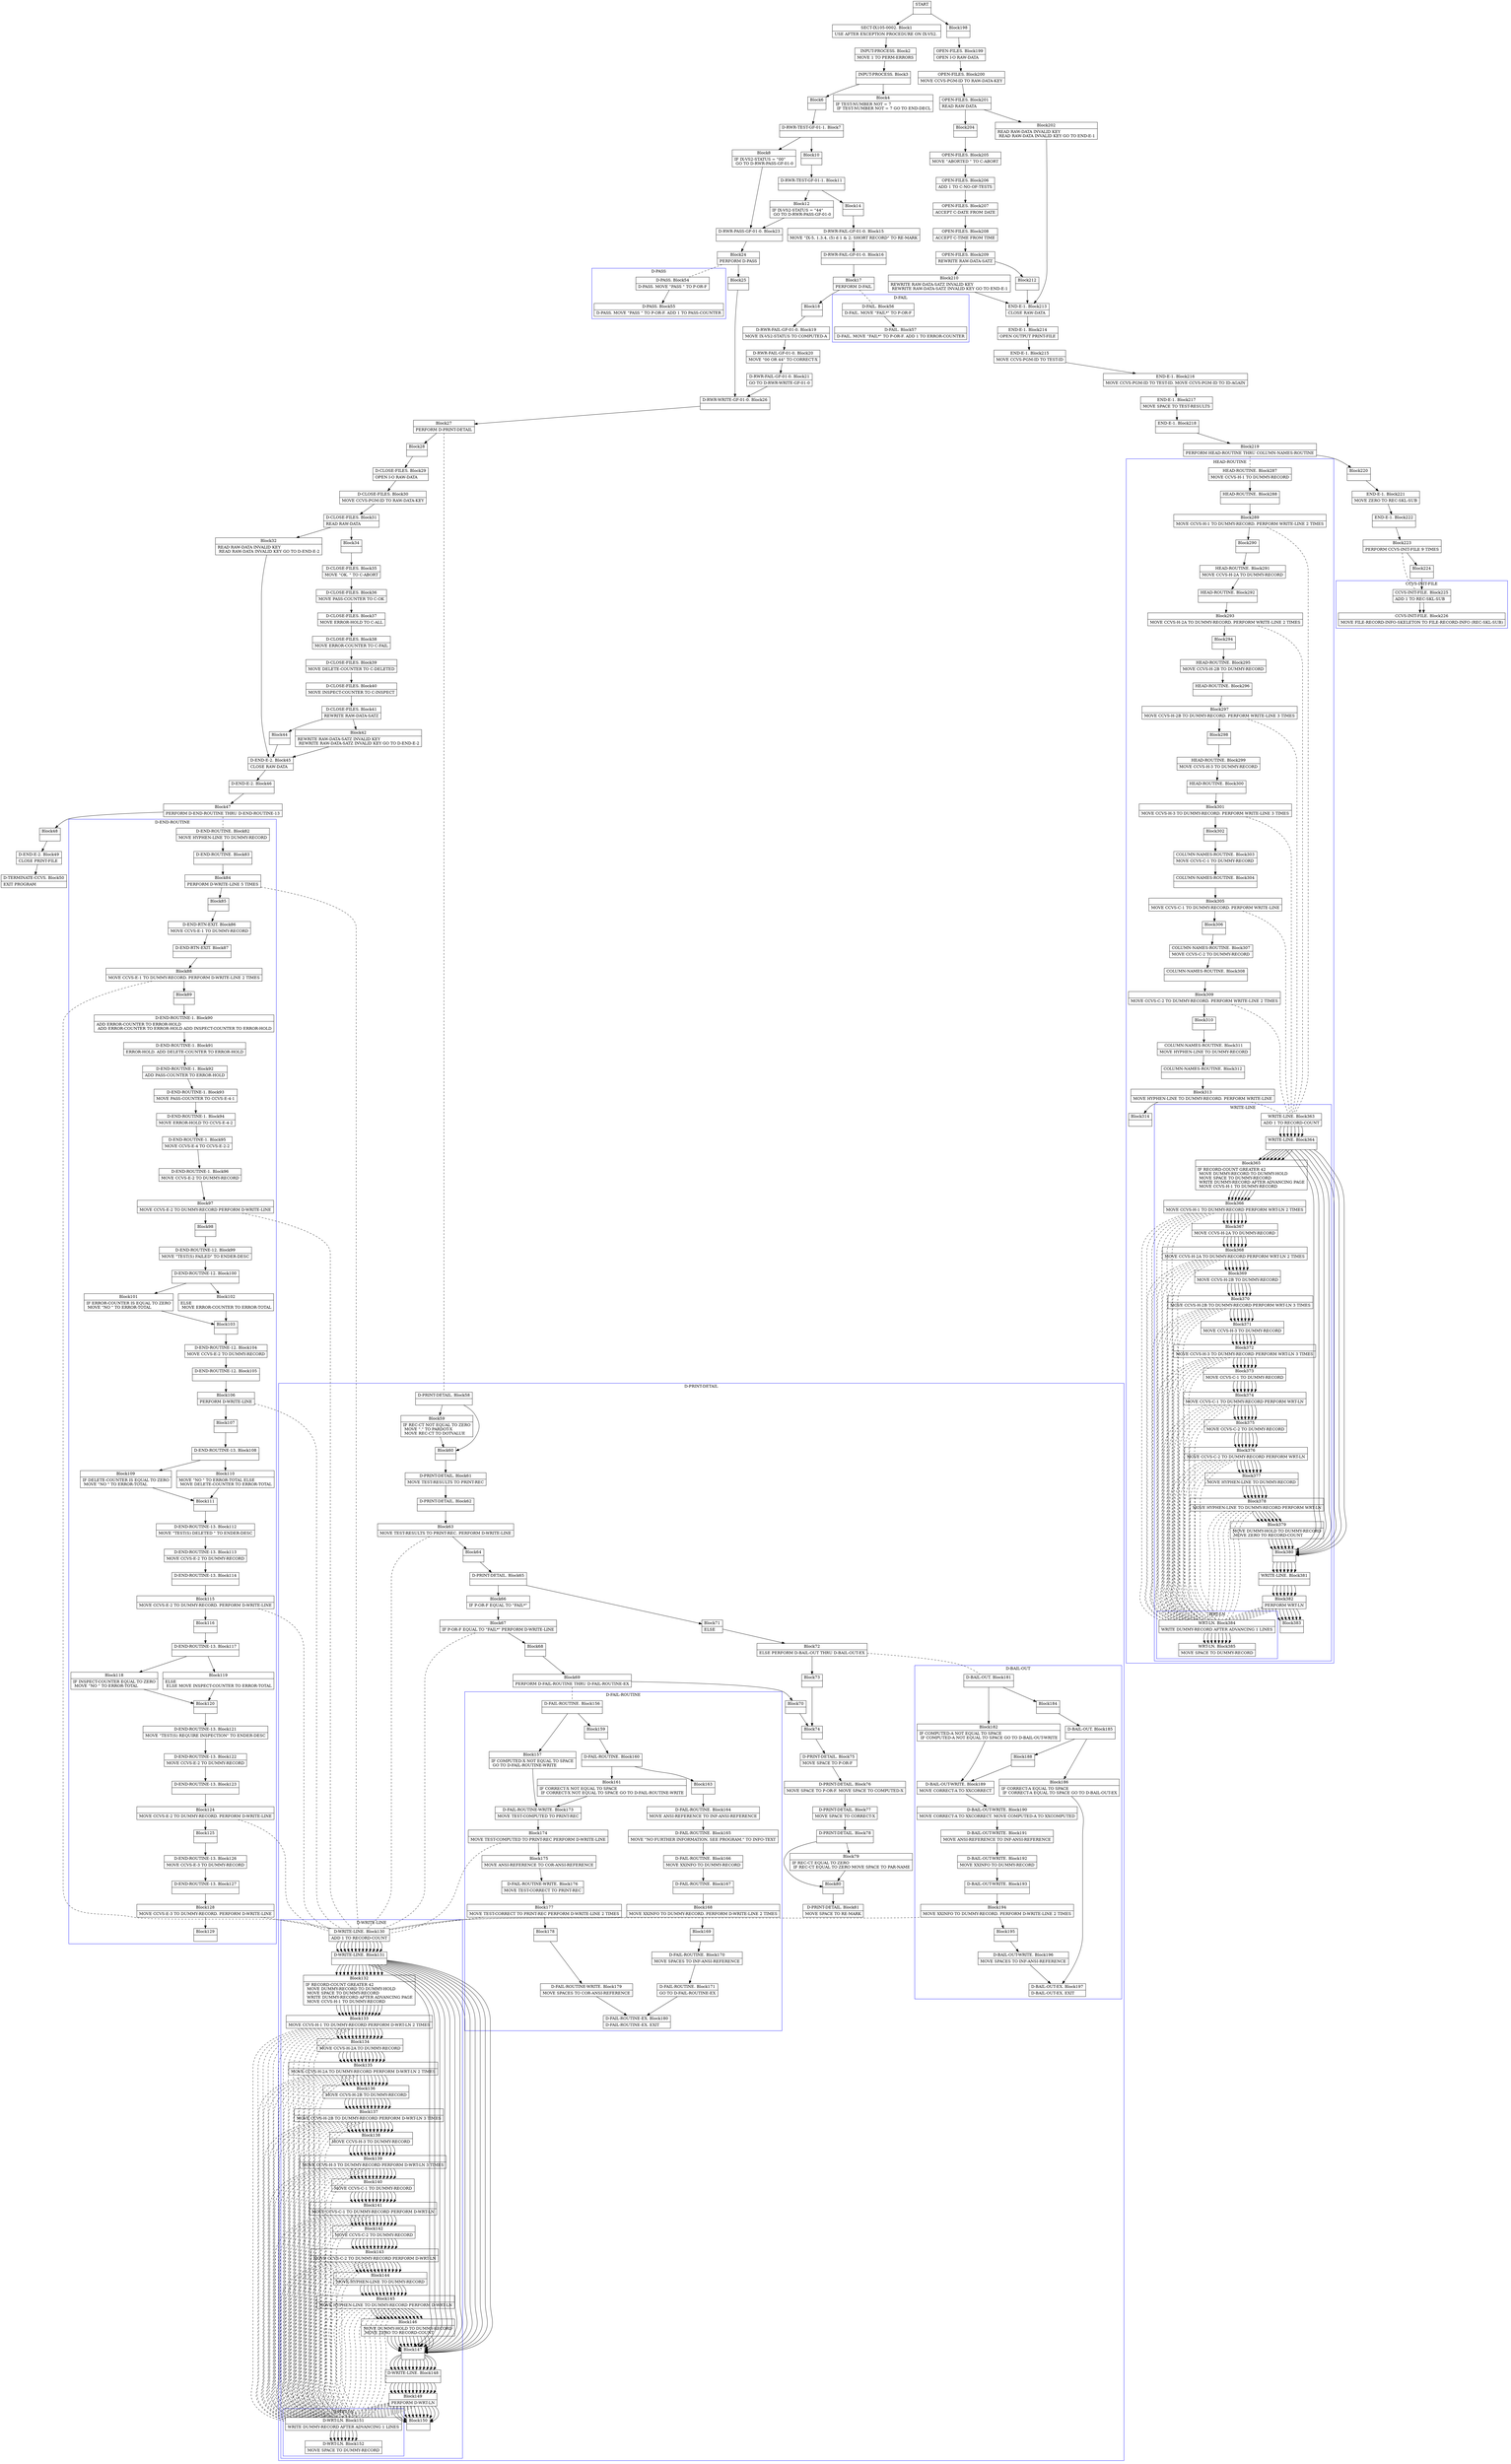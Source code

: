 digraph Cfg {
compound=true;
node [
shape = "record"
]

edge [
arrowtail = "empty"
]
Block0 [
label = "{START|}"
]
Block1 [
label = "{SECT-IX105-0002. Block1|    USE AFTER EXCEPTION PROCEDURE ON IX-VS2. \l}"
]
Block2 [
label = "{INPUT-PROCESS. Block2|        MOVE 1 TO PERM-ERRORS\l}"
]
Block3 [
label = "{INPUT-PROCESS. Block3|}"
]
Block4 [
label = "{Block4|        IF TEST-NUMBER NOT = 7\l        IF TEST-NUMBER NOT = 7 GO TO END-DECL\l}"
]
Block6 [
label = "{Block6|}"
]
Block7 [
label = "{D-RWR-TEST-GF-01-1. Block7|}"
]
Block8 [
label = "{Block8|    IF IX-VS2-STATUS  = \"00\"\l        GO TO D-RWR-PASS-GF-01-0\l}"
]
Block23 [
label = "{D-RWR-PASS-GF-01-0. Block23|}"
]
Block24 [
label = "{Block24|    PERFORM D-PASS\l}"
]
subgraph cluster_2{
color = blue;
label = "D-PASS";
Block54 [
label = "{D-PASS. Block54|D-PASS.  MOVE \"PASS \" TO P-OR-F\l}"
]
Block55 [
label = "{D-PASS. Block55|D-PASS.  MOVE \"PASS \" TO P-OR-F.  ADD 1 TO PASS-COUNTER\l}"
]
Block54 -> Block55

}
Block24 -> Block54 [style=dashed, arrowhead=none]

Block25 [
label = "{Block25|}"
]
Block26 [
label = "{D-RWR-WRITE-GF-01-0. Block26|}"
]
Block27 [
label = "{Block27|    PERFORM D-PRINT-DETAIL\l}"
]
subgraph cluster_3{
color = blue;
label = "D-PRINT-DETAIL";
Block58 [
label = "{D-PRINT-DETAIL. Block58|}"
]
Block59 [
label = "{Block59|    IF REC-CT NOT EQUAL TO ZERO\l            MOVE \".\" TO PARDOT-X\l            MOVE REC-CT TO DOTVALUE\l}"
]
Block60 [
label = "{Block60|}"
]
Block61 [
label = "{D-PRINT-DETAIL. Block61|    MOVE TEST-RESULTS TO PRINT-REC\l}"
]
Block62 [
label = "{D-PRINT-DETAIL. Block62|}"
]
Block63 [
label = "{Block63|    MOVE TEST-RESULTS TO PRINT-REC. PERFORM D-WRITE-LINE\l}"
]
subgraph cluster_5{
color = blue;
label = "D-WRITE-LINE";
Block130 [
label = "{D-WRITE-LINE. Block130|    ADD 1 TO RECORD-COUNT\l}"
]
Block131 [
label = "{D-WRITE-LINE. Block131|}"
]
Block132 [
label = "{Block132|    IF RECORD-COUNT GREATER 42\l      MOVE DUMMY-RECORD TO DUMMY-HOLD\l      MOVE SPACE TO DUMMY-RECORD\l      WRITE DUMMY-RECORD AFTER ADVANCING PAGE\l      MOVE CCVS-H-1  TO DUMMY-RECORD\l}"
]
Block133 [
label = "{Block133|      MOVE CCVS-H-1  TO DUMMY-RECORD PERFORM D-WRT-LN 2 TIMES\l}"
]
subgraph cluster_16{
color = blue;
label = "D-WRT-LN";
Block151 [
label = "{D-WRT-LN. Block151|    WRITE    DUMMY-RECORD AFTER ADVANCING 1 LINES\l}"
]
Block152 [
label = "{D-WRT-LN. Block152|    MOVE SPACE TO DUMMY-RECORD\l}"
]
Block151 -> Block152

}
Block133 -> Block151 [style=dashed, arrowhead=none]

Block134 [
label = "{Block134|      MOVE CCVS-H-2A TO DUMMY-RECORD\l}"
]
Block135 [
label = "{Block135|      MOVE CCVS-H-2A TO DUMMY-RECORD PERFORM D-WRT-LN 2 TIMES\l}"
]
subgraph cluster_17{
color = blue;
label = "D-WRT-LN";
Block151 [
label = "{D-WRT-LN. Block151|    WRITE    DUMMY-RECORD AFTER ADVANCING 1 LINES\l}"
]
Block152 [
label = "{D-WRT-LN. Block152|    MOVE SPACE TO DUMMY-RECORD\l}"
]
Block151 -> Block152

}
Block135 -> Block151 [style=dashed, arrowhead=none]

Block136 [
label = "{Block136|      MOVE CCVS-H-2B TO DUMMY-RECORD\l}"
]
Block137 [
label = "{Block137|      MOVE CCVS-H-2B TO DUMMY-RECORD PERFORM D-WRT-LN 3 TIMES\l}"
]
subgraph cluster_18{
color = blue;
label = "D-WRT-LN";
Block151 [
label = "{D-WRT-LN. Block151|    WRITE    DUMMY-RECORD AFTER ADVANCING 1 LINES\l}"
]
Block152 [
label = "{D-WRT-LN. Block152|    MOVE SPACE TO DUMMY-RECORD\l}"
]
Block151 -> Block152

}
Block137 -> Block151 [style=dashed, arrowhead=none]

Block138 [
label = "{Block138|      MOVE CCVS-H-3  TO DUMMY-RECORD\l}"
]
Block139 [
label = "{Block139|      MOVE CCVS-H-3  TO DUMMY-RECORD PERFORM D-WRT-LN 3 TIMES\l}"
]
subgraph cluster_19{
color = blue;
label = "D-WRT-LN";
Block151 [
label = "{D-WRT-LN. Block151|    WRITE    DUMMY-RECORD AFTER ADVANCING 1 LINES\l}"
]
Block152 [
label = "{D-WRT-LN. Block152|    MOVE SPACE TO DUMMY-RECORD\l}"
]
Block151 -> Block152

}
Block139 -> Block151 [style=dashed, arrowhead=none]

Block140 [
label = "{Block140|      MOVE CCVS-C-1  TO DUMMY-RECORD\l}"
]
Block141 [
label = "{Block141|      MOVE CCVS-C-1  TO DUMMY-RECORD PERFORM D-WRT-LN\l}"
]
subgraph cluster_20{
color = blue;
label = "D-WRT-LN";
Block151 [
label = "{D-WRT-LN. Block151|    WRITE    DUMMY-RECORD AFTER ADVANCING 1 LINES\l}"
]
Block152 [
label = "{D-WRT-LN. Block152|    MOVE SPACE TO DUMMY-RECORD\l}"
]
Block151 -> Block152

}
Block141 -> Block151 [style=dashed, arrowhead=none]

Block142 [
label = "{Block142|      MOVE CCVS-C-2  TO DUMMY-RECORD\l}"
]
Block143 [
label = "{Block143|      MOVE CCVS-C-2  TO DUMMY-RECORD PERFORM D-WRT-LN\l}"
]
subgraph cluster_21{
color = blue;
label = "D-WRT-LN";
Block151 [
label = "{D-WRT-LN. Block151|    WRITE    DUMMY-RECORD AFTER ADVANCING 1 LINES\l}"
]
Block152 [
label = "{D-WRT-LN. Block152|    MOVE SPACE TO DUMMY-RECORD\l}"
]
Block151 -> Block152

}
Block143 -> Block151 [style=dashed, arrowhead=none]

Block144 [
label = "{Block144|      MOVE HYPHEN-LINE TO DUMMY-RECORD\l}"
]
Block145 [
label = "{Block145|      MOVE HYPHEN-LINE TO DUMMY-RECORD PERFORM D-WRT-LN\l}"
]
subgraph cluster_22{
color = blue;
label = "D-WRT-LN";
Block151 [
label = "{D-WRT-LN. Block151|    WRITE    DUMMY-RECORD AFTER ADVANCING 1 LINES\l}"
]
Block152 [
label = "{D-WRT-LN. Block152|    MOVE SPACE TO DUMMY-RECORD\l}"
]
Block151 -> Block152

}
Block145 -> Block151 [style=dashed, arrowhead=none]

Block146 [
label = "{Block146|        MOVE DUMMY-HOLD TO DUMMY-RECORD\l        MOVE ZERO TO RECORD-COUNT\l}"
]
Block147 [
label = "{Block147|}"
]
Block148 [
label = "{D-WRITE-LINE. Block148|}"
]
Block149 [
label = "{Block149|    PERFORM D-WRT-LN\l}"
]
subgraph cluster_23{
color = blue;
label = "D-WRT-LN";
Block151 [
label = "{D-WRT-LN. Block151|    WRITE    DUMMY-RECORD AFTER ADVANCING 1 LINES\l}"
]
Block152 [
label = "{D-WRT-LN. Block152|    MOVE SPACE TO DUMMY-RECORD\l}"
]
Block151 -> Block152

}
Block149 -> Block151 [style=dashed, arrowhead=none]

Block150 [
label = "{Block150|}"
]
Block130 -> Block131
Block131 -> Block132
Block131 -> Block147
Block132 -> Block133
Block133 -> Block134
Block134 -> Block135
Block135 -> Block136
Block136 -> Block137
Block137 -> Block138
Block138 -> Block139
Block139 -> Block140
Block140 -> Block141
Block141 -> Block142
Block142 -> Block143
Block143 -> Block144
Block144 -> Block145
Block145 -> Block146
Block146 -> Block147
Block147 -> Block148
Block148 -> Block149
Block149 -> Block150

}
Block63 -> Block130 [style=dashed, arrowhead=none]

Block64 [
label = "{Block64|}"
]
Block65 [
label = "{D-PRINT-DETAIL. Block65|}"
]
Block66 [
label = "{Block66|    IF P-OR-F EQUAL TO \"FAIL*\"\l}"
]
Block67 [
label = "{Block67|    IF P-OR-F EQUAL TO \"FAIL*\"  PERFORM D-WRITE-LINE\l}"
]
subgraph cluster_6{
color = blue;
label = "D-WRITE-LINE";
Block130 [
label = "{D-WRITE-LINE. Block130|    ADD 1 TO RECORD-COUNT\l}"
]
Block131 [
label = "{D-WRITE-LINE. Block131|}"
]
Block132 [
label = "{Block132|    IF RECORD-COUNT GREATER 42\l      MOVE DUMMY-RECORD TO DUMMY-HOLD\l      MOVE SPACE TO DUMMY-RECORD\l      WRITE DUMMY-RECORD AFTER ADVANCING PAGE\l      MOVE CCVS-H-1  TO DUMMY-RECORD\l}"
]
Block133 [
label = "{Block133|      MOVE CCVS-H-1  TO DUMMY-RECORD PERFORM D-WRT-LN 2 TIMES\l}"
]
Block133 -> Block151 [style=dashed, arrowhead=none]

Block134 [
label = "{Block134|      MOVE CCVS-H-2A TO DUMMY-RECORD\l}"
]
Block135 [
label = "{Block135|      MOVE CCVS-H-2A TO DUMMY-RECORD PERFORM D-WRT-LN 2 TIMES\l}"
]
Block135 -> Block151 [style=dashed, arrowhead=none]

Block136 [
label = "{Block136|      MOVE CCVS-H-2B TO DUMMY-RECORD\l}"
]
Block137 [
label = "{Block137|      MOVE CCVS-H-2B TO DUMMY-RECORD PERFORM D-WRT-LN 3 TIMES\l}"
]
Block137 -> Block151 [style=dashed, arrowhead=none]

Block138 [
label = "{Block138|      MOVE CCVS-H-3  TO DUMMY-RECORD\l}"
]
Block139 [
label = "{Block139|      MOVE CCVS-H-3  TO DUMMY-RECORD PERFORM D-WRT-LN 3 TIMES\l}"
]
Block139 -> Block151 [style=dashed, arrowhead=none]

Block140 [
label = "{Block140|      MOVE CCVS-C-1  TO DUMMY-RECORD\l}"
]
Block141 [
label = "{Block141|      MOVE CCVS-C-1  TO DUMMY-RECORD PERFORM D-WRT-LN\l}"
]
Block141 -> Block151 [style=dashed, arrowhead=none]

Block142 [
label = "{Block142|      MOVE CCVS-C-2  TO DUMMY-RECORD\l}"
]
Block143 [
label = "{Block143|      MOVE CCVS-C-2  TO DUMMY-RECORD PERFORM D-WRT-LN\l}"
]
Block143 -> Block151 [style=dashed, arrowhead=none]

Block144 [
label = "{Block144|      MOVE HYPHEN-LINE TO DUMMY-RECORD\l}"
]
Block145 [
label = "{Block145|      MOVE HYPHEN-LINE TO DUMMY-RECORD PERFORM D-WRT-LN\l}"
]
Block145 -> Block151 [style=dashed, arrowhead=none]

Block146 [
label = "{Block146|        MOVE DUMMY-HOLD TO DUMMY-RECORD\l        MOVE ZERO TO RECORD-COUNT\l}"
]
Block147 [
label = "{Block147|}"
]
Block148 [
label = "{D-WRITE-LINE. Block148|}"
]
Block149 [
label = "{Block149|    PERFORM D-WRT-LN\l}"
]
Block149 -> Block151 [style=dashed, arrowhead=none]

Block150 [
label = "{Block150|}"
]
Block130 -> Block131
Block131 -> Block132
Block131 -> Block147
Block132 -> Block133
Block133 -> Block134
Block134 -> Block135
Block135 -> Block136
Block136 -> Block137
Block137 -> Block138
Block138 -> Block139
Block139 -> Block140
Block140 -> Block141
Block141 -> Block142
Block142 -> Block143
Block143 -> Block144
Block144 -> Block145
Block145 -> Block146
Block146 -> Block147
Block147 -> Block148
Block148 -> Block149
Block149 -> Block150

}
Block67 -> Block130 [style=dashed, arrowhead=none]

Block68 [
label = "{Block68|}"
]
Block69 [
label = "{Block69|       PERFORM D-FAIL-ROUTINE THRU D-FAIL-ROUTINE-EX\l}"
]
subgraph cluster_7{
color = blue;
label = "D-FAIL-ROUTINE";
Block156 [
label = "{D-FAIL-ROUTINE. Block156|}"
]
Block157 [
label = "{Block157|    IF     COMPUTED-X NOT EQUAL TO SPACE\l           GO TO  D-FAIL-ROUTINE-WRITE\l}"
]
Block173 [
label = "{D-FAIL-ROUTINE-WRITE. Block173|    MOVE  TEST-COMPUTED TO PRINT-REC\l}"
]
Block174 [
label = "{Block174|    MOVE  TEST-COMPUTED TO PRINT-REC PERFORM D-WRITE-LINE\l}"
]
subgraph cluster_26{
color = blue;
label = "D-WRITE-LINE";
Block130 [
label = "{D-WRITE-LINE. Block130|    ADD 1 TO RECORD-COUNT\l}"
]
Block131 [
label = "{D-WRITE-LINE. Block131|}"
]
Block132 [
label = "{Block132|    IF RECORD-COUNT GREATER 42\l      MOVE DUMMY-RECORD TO DUMMY-HOLD\l      MOVE SPACE TO DUMMY-RECORD\l      WRITE DUMMY-RECORD AFTER ADVANCING PAGE\l      MOVE CCVS-H-1  TO DUMMY-RECORD\l}"
]
Block133 [
label = "{Block133|      MOVE CCVS-H-1  TO DUMMY-RECORD PERFORM D-WRT-LN 2 TIMES\l}"
]
Block133 -> Block151 [style=dashed, arrowhead=none]

Block134 [
label = "{Block134|      MOVE CCVS-H-2A TO DUMMY-RECORD\l}"
]
Block135 [
label = "{Block135|      MOVE CCVS-H-2A TO DUMMY-RECORD PERFORM D-WRT-LN 2 TIMES\l}"
]
Block135 -> Block151 [style=dashed, arrowhead=none]

Block136 [
label = "{Block136|      MOVE CCVS-H-2B TO DUMMY-RECORD\l}"
]
Block137 [
label = "{Block137|      MOVE CCVS-H-2B TO DUMMY-RECORD PERFORM D-WRT-LN 3 TIMES\l}"
]
Block137 -> Block151 [style=dashed, arrowhead=none]

Block138 [
label = "{Block138|      MOVE CCVS-H-3  TO DUMMY-RECORD\l}"
]
Block139 [
label = "{Block139|      MOVE CCVS-H-3  TO DUMMY-RECORD PERFORM D-WRT-LN 3 TIMES\l}"
]
Block139 -> Block151 [style=dashed, arrowhead=none]

Block140 [
label = "{Block140|      MOVE CCVS-C-1  TO DUMMY-RECORD\l}"
]
Block141 [
label = "{Block141|      MOVE CCVS-C-1  TO DUMMY-RECORD PERFORM D-WRT-LN\l}"
]
Block141 -> Block151 [style=dashed, arrowhead=none]

Block142 [
label = "{Block142|      MOVE CCVS-C-2  TO DUMMY-RECORD\l}"
]
Block143 [
label = "{Block143|      MOVE CCVS-C-2  TO DUMMY-RECORD PERFORM D-WRT-LN\l}"
]
Block143 -> Block151 [style=dashed, arrowhead=none]

Block144 [
label = "{Block144|      MOVE HYPHEN-LINE TO DUMMY-RECORD\l}"
]
Block145 [
label = "{Block145|      MOVE HYPHEN-LINE TO DUMMY-RECORD PERFORM D-WRT-LN\l}"
]
Block145 -> Block151 [style=dashed, arrowhead=none]

Block146 [
label = "{Block146|        MOVE DUMMY-HOLD TO DUMMY-RECORD\l        MOVE ZERO TO RECORD-COUNT\l}"
]
Block147 [
label = "{Block147|}"
]
Block148 [
label = "{D-WRITE-LINE. Block148|}"
]
Block149 [
label = "{Block149|    PERFORM D-WRT-LN\l}"
]
Block149 -> Block151 [style=dashed, arrowhead=none]

Block150 [
label = "{Block150|}"
]
Block130 -> Block131
Block131 -> Block132
Block131 -> Block147
Block132 -> Block133
Block133 -> Block134
Block134 -> Block135
Block135 -> Block136
Block136 -> Block137
Block137 -> Block138
Block138 -> Block139
Block139 -> Block140
Block140 -> Block141
Block141 -> Block142
Block142 -> Block143
Block143 -> Block144
Block144 -> Block145
Block145 -> Block146
Block146 -> Block147
Block147 -> Block148
Block148 -> Block149
Block149 -> Block150

}
Block174 -> Block130 [style=dashed, arrowhead=none]

Block175 [
label = "{Block175|    MOVE  ANSI-REFERENCE TO COR-ANSI-REFERENCE\l}"
]
Block176 [
label = "{D-FAIL-ROUTINE-WRITE. Block176|    MOVE TEST-CORRECT TO PRINT-REC\l}"
]
Block177 [
label = "{Block177|    MOVE TEST-CORRECT TO PRINT-REC PERFORM D-WRITE-LINE 2 TIMES\l}"
]
subgraph cluster_27{
color = blue;
label = "D-WRITE-LINE";
Block130 [
label = "{D-WRITE-LINE. Block130|    ADD 1 TO RECORD-COUNT\l}"
]
Block131 [
label = "{D-WRITE-LINE. Block131|}"
]
Block132 [
label = "{Block132|    IF RECORD-COUNT GREATER 42\l      MOVE DUMMY-RECORD TO DUMMY-HOLD\l      MOVE SPACE TO DUMMY-RECORD\l      WRITE DUMMY-RECORD AFTER ADVANCING PAGE\l      MOVE CCVS-H-1  TO DUMMY-RECORD\l}"
]
Block133 [
label = "{Block133|      MOVE CCVS-H-1  TO DUMMY-RECORD PERFORM D-WRT-LN 2 TIMES\l}"
]
Block133 -> Block151 [style=dashed, arrowhead=none]

Block134 [
label = "{Block134|      MOVE CCVS-H-2A TO DUMMY-RECORD\l}"
]
Block135 [
label = "{Block135|      MOVE CCVS-H-2A TO DUMMY-RECORD PERFORM D-WRT-LN 2 TIMES\l}"
]
Block135 -> Block151 [style=dashed, arrowhead=none]

Block136 [
label = "{Block136|      MOVE CCVS-H-2B TO DUMMY-RECORD\l}"
]
Block137 [
label = "{Block137|      MOVE CCVS-H-2B TO DUMMY-RECORD PERFORM D-WRT-LN 3 TIMES\l}"
]
Block137 -> Block151 [style=dashed, arrowhead=none]

Block138 [
label = "{Block138|      MOVE CCVS-H-3  TO DUMMY-RECORD\l}"
]
Block139 [
label = "{Block139|      MOVE CCVS-H-3  TO DUMMY-RECORD PERFORM D-WRT-LN 3 TIMES\l}"
]
Block139 -> Block151 [style=dashed, arrowhead=none]

Block140 [
label = "{Block140|      MOVE CCVS-C-1  TO DUMMY-RECORD\l}"
]
Block141 [
label = "{Block141|      MOVE CCVS-C-1  TO DUMMY-RECORD PERFORM D-WRT-LN\l}"
]
Block141 -> Block151 [style=dashed, arrowhead=none]

Block142 [
label = "{Block142|      MOVE CCVS-C-2  TO DUMMY-RECORD\l}"
]
Block143 [
label = "{Block143|      MOVE CCVS-C-2  TO DUMMY-RECORD PERFORM D-WRT-LN\l}"
]
Block143 -> Block151 [style=dashed, arrowhead=none]

Block144 [
label = "{Block144|      MOVE HYPHEN-LINE TO DUMMY-RECORD\l}"
]
Block145 [
label = "{Block145|      MOVE HYPHEN-LINE TO DUMMY-RECORD PERFORM D-WRT-LN\l}"
]
Block145 -> Block151 [style=dashed, arrowhead=none]

Block146 [
label = "{Block146|        MOVE DUMMY-HOLD TO DUMMY-RECORD\l        MOVE ZERO TO RECORD-COUNT\l}"
]
Block147 [
label = "{Block147|}"
]
Block148 [
label = "{D-WRITE-LINE. Block148|}"
]
Block149 [
label = "{Block149|    PERFORM D-WRT-LN\l}"
]
Block149 -> Block151 [style=dashed, arrowhead=none]

Block150 [
label = "{Block150|}"
]
Block130 -> Block131
Block131 -> Block132
Block131 -> Block147
Block132 -> Block133
Block133 -> Block134
Block134 -> Block135
Block135 -> Block136
Block136 -> Block137
Block137 -> Block138
Block138 -> Block139
Block139 -> Block140
Block140 -> Block141
Block141 -> Block142
Block142 -> Block143
Block143 -> Block144
Block144 -> Block145
Block145 -> Block146
Block146 -> Block147
Block147 -> Block148
Block148 -> Block149
Block149 -> Block150

}
Block177 -> Block130 [style=dashed, arrowhead=none]

Block178 [
label = "{Block178|}"
]
Block179 [
label = "{D-FAIL-ROUTINE-WRITE. Block179|    MOVE  SPACES TO COR-ANSI-REFERENCE\l}"
]
Block180 [
label = "{D-FAIL-ROUTINE-EX. Block180|D-FAIL-ROUTINE-EX. EXIT\l}"
]
Block159 [
label = "{Block159|}"
]
Block160 [
label = "{D-FAIL-ROUTINE. Block160|}"
]
Block161 [
label = "{Block161|    IF  CORRECT-X NOT EQUAL TO SPACE\l    IF  CORRECT-X NOT EQUAL TO SPACE GO TO D-FAIL-ROUTINE-WRITE\l}"
]
Block163 [
label = "{Block163|}"
]
Block164 [
label = "{D-FAIL-ROUTINE. Block164|    MOVE ANSI-REFERENCE TO INF-ANSI-REFERENCE\l}"
]
Block165 [
label = "{D-FAIL-ROUTINE. Block165|    MOVE \"NO FURTHER INFORMATION, SEE PROGRAM.\" TO INFO-TEXT\l}"
]
Block166 [
label = "{D-FAIL-ROUTINE. Block166|    MOVE  XXINFO TO DUMMY-RECORD\l}"
]
Block167 [
label = "{D-FAIL-ROUTINE. Block167|}"
]
Block168 [
label = "{Block168|    MOVE  XXINFO TO DUMMY-RECORD. PERFORM D-WRITE-LINE 2 TIMES\l}"
]
subgraph cluster_25{
color = blue;
label = "D-WRITE-LINE";
Block130 [
label = "{D-WRITE-LINE. Block130|    ADD 1 TO RECORD-COUNT\l}"
]
Block131 [
label = "{D-WRITE-LINE. Block131|}"
]
Block132 [
label = "{Block132|    IF RECORD-COUNT GREATER 42\l      MOVE DUMMY-RECORD TO DUMMY-HOLD\l      MOVE SPACE TO DUMMY-RECORD\l      WRITE DUMMY-RECORD AFTER ADVANCING PAGE\l      MOVE CCVS-H-1  TO DUMMY-RECORD\l}"
]
Block133 [
label = "{Block133|      MOVE CCVS-H-1  TO DUMMY-RECORD PERFORM D-WRT-LN 2 TIMES\l}"
]
Block133 -> Block151 [style=dashed, arrowhead=none]

Block134 [
label = "{Block134|      MOVE CCVS-H-2A TO DUMMY-RECORD\l}"
]
Block135 [
label = "{Block135|      MOVE CCVS-H-2A TO DUMMY-RECORD PERFORM D-WRT-LN 2 TIMES\l}"
]
Block135 -> Block151 [style=dashed, arrowhead=none]

Block136 [
label = "{Block136|      MOVE CCVS-H-2B TO DUMMY-RECORD\l}"
]
Block137 [
label = "{Block137|      MOVE CCVS-H-2B TO DUMMY-RECORD PERFORM D-WRT-LN 3 TIMES\l}"
]
Block137 -> Block151 [style=dashed, arrowhead=none]

Block138 [
label = "{Block138|      MOVE CCVS-H-3  TO DUMMY-RECORD\l}"
]
Block139 [
label = "{Block139|      MOVE CCVS-H-3  TO DUMMY-RECORD PERFORM D-WRT-LN 3 TIMES\l}"
]
Block139 -> Block151 [style=dashed, arrowhead=none]

Block140 [
label = "{Block140|      MOVE CCVS-C-1  TO DUMMY-RECORD\l}"
]
Block141 [
label = "{Block141|      MOVE CCVS-C-1  TO DUMMY-RECORD PERFORM D-WRT-LN\l}"
]
Block141 -> Block151 [style=dashed, arrowhead=none]

Block142 [
label = "{Block142|      MOVE CCVS-C-2  TO DUMMY-RECORD\l}"
]
Block143 [
label = "{Block143|      MOVE CCVS-C-2  TO DUMMY-RECORD PERFORM D-WRT-LN\l}"
]
Block143 -> Block151 [style=dashed, arrowhead=none]

Block144 [
label = "{Block144|      MOVE HYPHEN-LINE TO DUMMY-RECORD\l}"
]
Block145 [
label = "{Block145|      MOVE HYPHEN-LINE TO DUMMY-RECORD PERFORM D-WRT-LN\l}"
]
Block145 -> Block151 [style=dashed, arrowhead=none]

Block146 [
label = "{Block146|        MOVE DUMMY-HOLD TO DUMMY-RECORD\l        MOVE ZERO TO RECORD-COUNT\l}"
]
Block147 [
label = "{Block147|}"
]
Block148 [
label = "{D-WRITE-LINE. Block148|}"
]
Block149 [
label = "{Block149|    PERFORM D-WRT-LN\l}"
]
Block149 -> Block151 [style=dashed, arrowhead=none]

Block150 [
label = "{Block150|}"
]
Block130 -> Block131
Block131 -> Block132
Block131 -> Block147
Block132 -> Block133
Block133 -> Block134
Block134 -> Block135
Block135 -> Block136
Block136 -> Block137
Block137 -> Block138
Block138 -> Block139
Block139 -> Block140
Block140 -> Block141
Block141 -> Block142
Block142 -> Block143
Block143 -> Block144
Block144 -> Block145
Block145 -> Block146
Block146 -> Block147
Block147 -> Block148
Block148 -> Block149
Block149 -> Block150

}
Block168 -> Block130 [style=dashed, arrowhead=none]

Block169 [
label = "{Block169|}"
]
Block170 [
label = "{D-FAIL-ROUTINE. Block170|    MOVE  SPACES TO INF-ANSI-REFERENCE\l}"
]
Block171 [
label = "{D-FAIL-ROUTINE. Block171|    GO TO D-FAIL-ROUTINE-EX\l}"
]
Block156 -> Block157
Block156 -> Block159
Block157 -> Block173
Block173 -> Block174
Block174 -> Block175
Block175 -> Block176
Block176 -> Block177
Block177 -> Block178
Block178 -> Block179
Block179 -> Block180
Block159 -> Block160
Block160 -> Block161
Block160 -> Block163
Block161 -> Block173
Block163 -> Block164
Block164 -> Block165
Block165 -> Block166
Block166 -> Block167
Block167 -> Block168
Block168 -> Block169
Block169 -> Block170
Block170 -> Block171
Block171 -> Block180

}
Block69 -> Block156 [style=dashed, arrowhead=none]

Block70 [
label = "{Block70|}"
]
Block74 [
label = "{Block74|}"
]
Block75 [
label = "{D-PRINT-DETAIL. Block75|    MOVE SPACE TO P-OR-F\l}"
]
Block76 [
label = "{D-PRINT-DETAIL. Block76|    MOVE SPACE TO P-OR-F. MOVE SPACE TO COMPUTED-X\l}"
]
Block77 [
label = "{D-PRINT-DETAIL. Block77|    MOVE SPACE TO CORRECT-X\l}"
]
Block78 [
label = "{D-PRINT-DETAIL. Block78|}"
]
Block79 [
label = "{Block79|    IF     REC-CT EQUAL TO ZERO\l    IF     REC-CT EQUAL TO ZERO  MOVE SPACE TO PAR-NAME\l}"
]
Block80 [
label = "{Block80|}"
]
Block81 [
label = "{D-PRINT-DETAIL. Block81|    MOVE     SPACE TO RE-MARK\l}"
]
Block71 [
label = "{Block71|    ELSE\l}"
]
Block72 [
label = "{Block72|    ELSE PERFORM D-BAIL-OUT THRU D-BAIL-OUT-EX\l}"
]
subgraph cluster_8{
color = blue;
label = "D-BAIL-OUT";
Block181 [
label = "{D-BAIL-OUT. Block181|}"
]
Block182 [
label = "{Block182|    IF  COMPUTED-A NOT EQUAL TO SPACE\l    IF  COMPUTED-A NOT EQUAL TO SPACE GO TO D-BAIL-OUT-WRITE\l}"
]
Block189 [
label = "{D-BAIL-OUT-WRITE. Block189|    MOVE CORRECT-A TO XXCORRECT\l}"
]
Block190 [
label = "{D-BAIL-OUT-WRITE. Block190|    MOVE CORRECT-A TO XXCORRECT. MOVE COMPUTED-A TO XXCOMPUTED\l}"
]
Block191 [
label = "{D-BAIL-OUT-WRITE. Block191|    MOVE  ANSI-REFERENCE TO INF-ANSI-REFERENCE\l}"
]
Block192 [
label = "{D-BAIL-OUT-WRITE. Block192|    MOVE  XXINFO TO DUMMY-RECORD\l}"
]
Block193 [
label = "{D-BAIL-OUT-WRITE. Block193|}"
]
Block194 [
label = "{Block194|    MOVE  XXINFO TO DUMMY-RECORD. PERFORM D-WRITE-LINE 2 TIMES\l}"
]
subgraph cluster_28{
color = blue;
label = "D-WRITE-LINE";
Block130 [
label = "{D-WRITE-LINE. Block130|    ADD 1 TO RECORD-COUNT\l}"
]
Block131 [
label = "{D-WRITE-LINE. Block131|}"
]
Block132 [
label = "{Block132|    IF RECORD-COUNT GREATER 42\l      MOVE DUMMY-RECORD TO DUMMY-HOLD\l      MOVE SPACE TO DUMMY-RECORD\l      WRITE DUMMY-RECORD AFTER ADVANCING PAGE\l      MOVE CCVS-H-1  TO DUMMY-RECORD\l}"
]
Block133 [
label = "{Block133|      MOVE CCVS-H-1  TO DUMMY-RECORD PERFORM D-WRT-LN 2 TIMES\l}"
]
Block133 -> Block151 [style=dashed, arrowhead=none]

Block134 [
label = "{Block134|      MOVE CCVS-H-2A TO DUMMY-RECORD\l}"
]
Block135 [
label = "{Block135|      MOVE CCVS-H-2A TO DUMMY-RECORD PERFORM D-WRT-LN 2 TIMES\l}"
]
Block135 -> Block151 [style=dashed, arrowhead=none]

Block136 [
label = "{Block136|      MOVE CCVS-H-2B TO DUMMY-RECORD\l}"
]
Block137 [
label = "{Block137|      MOVE CCVS-H-2B TO DUMMY-RECORD PERFORM D-WRT-LN 3 TIMES\l}"
]
Block137 -> Block151 [style=dashed, arrowhead=none]

Block138 [
label = "{Block138|      MOVE CCVS-H-3  TO DUMMY-RECORD\l}"
]
Block139 [
label = "{Block139|      MOVE CCVS-H-3  TO DUMMY-RECORD PERFORM D-WRT-LN 3 TIMES\l}"
]
Block139 -> Block151 [style=dashed, arrowhead=none]

Block140 [
label = "{Block140|      MOVE CCVS-C-1  TO DUMMY-RECORD\l}"
]
Block141 [
label = "{Block141|      MOVE CCVS-C-1  TO DUMMY-RECORD PERFORM D-WRT-LN\l}"
]
Block141 -> Block151 [style=dashed, arrowhead=none]

Block142 [
label = "{Block142|      MOVE CCVS-C-2  TO DUMMY-RECORD\l}"
]
Block143 [
label = "{Block143|      MOVE CCVS-C-2  TO DUMMY-RECORD PERFORM D-WRT-LN\l}"
]
Block143 -> Block151 [style=dashed, arrowhead=none]

Block144 [
label = "{Block144|      MOVE HYPHEN-LINE TO DUMMY-RECORD\l}"
]
Block145 [
label = "{Block145|      MOVE HYPHEN-LINE TO DUMMY-RECORD PERFORM D-WRT-LN\l}"
]
Block145 -> Block151 [style=dashed, arrowhead=none]

Block146 [
label = "{Block146|        MOVE DUMMY-HOLD TO DUMMY-RECORD\l        MOVE ZERO TO RECORD-COUNT\l}"
]
Block147 [
label = "{Block147|}"
]
Block148 [
label = "{D-WRITE-LINE. Block148|}"
]
Block149 [
label = "{Block149|    PERFORM D-WRT-LN\l}"
]
Block149 -> Block151 [style=dashed, arrowhead=none]

Block150 [
label = "{Block150|}"
]
Block130 -> Block131
Block131 -> Block132
Block131 -> Block147
Block132 -> Block133
Block133 -> Block134
Block134 -> Block135
Block135 -> Block136
Block136 -> Block137
Block137 -> Block138
Block138 -> Block139
Block139 -> Block140
Block140 -> Block141
Block141 -> Block142
Block142 -> Block143
Block143 -> Block144
Block144 -> Block145
Block145 -> Block146
Block146 -> Block147
Block147 -> Block148
Block148 -> Block149
Block149 -> Block150

}
Block194 -> Block130 [style=dashed, arrowhead=none]

Block195 [
label = "{Block195|}"
]
Block196 [
label = "{D-BAIL-OUT-WRITE. Block196|    MOVE  SPACES TO INF-ANSI-REFERENCE\l}"
]
Block197 [
label = "{D-BAIL-OUT-EX. Block197|D-BAIL-OUT-EX. EXIT\l}"
]
Block184 [
label = "{Block184|}"
]
Block185 [
label = "{D-BAIL-OUT. Block185|}"
]
Block186 [
label = "{Block186|    IF  CORRECT-A EQUAL TO SPACE\l    IF  CORRECT-A EQUAL TO SPACE GO TO D-BAIL-OUT-EX\l}"
]
Block188 [
label = "{Block188|}"
]
Block181 -> Block182
Block181 -> Block184
Block182 -> Block189
Block189 -> Block190
Block190 -> Block191
Block191 -> Block192
Block192 -> Block193
Block193 -> Block194
Block194 -> Block195
Block195 -> Block196
Block196 -> Block197
Block184 -> Block185
Block185 -> Block186
Block185 -> Block188
Block186 -> Block197
Block188 -> Block189

}
Block72 -> Block181 [style=dashed, arrowhead=none]

Block73 [
label = "{Block73|}"
]
Block58 -> Block59
Block58 -> Block60
Block59 -> Block60
Block60 -> Block61
Block61 -> Block62
Block62 -> Block63
Block63 -> Block64
Block64 -> Block65
Block65 -> Block66
Block65 -> Block71
Block66 -> Block67
Block67 -> Block68
Block68 -> Block69
Block69 -> Block70
Block70 -> Block74
Block74 -> Block75
Block75 -> Block76
Block76 -> Block77
Block77 -> Block78
Block78 -> Block79
Block78 -> Block80
Block79 -> Block80
Block80 -> Block81
Block71 -> Block72
Block72 -> Block73
Block73 -> Block74

}
Block27 -> Block58 [style=dashed, arrowhead=none]

Block28 [
label = "{Block28|}"
]
Block29 [
label = "{D-CLOSE-FILES. Block29|    OPEN I-O RAW-DATA\l}"
]
Block30 [
label = "{D-CLOSE-FILES. Block30|    MOVE CCVS-PGM-ID TO RAW-DATA-KEY\l}"
]
Block31 [
label = "{D-CLOSE-FILES. Block31|    READ RAW-DATA\l}"
]
Block32 [
label = "{Block32|    READ RAW-DATA INVALID KEY\l    READ RAW-DATA INVALID KEY GO TO D-END-E-2\l}"
]
Block45 [
label = "{D-END-E-2. Block45|    CLOSE RAW-DATA\l}"
]
Block46 [
label = "{D-END-E-2. Block46|}"
]
Block47 [
label = "{Block47|    PERFORM D-END-ROUTINE THRU D-END-ROUTINE-13\l}"
]
subgraph cluster_4{
color = blue;
label = "D-END-ROUTINE";
Block82 [
label = "{D-END-ROUTINE. Block82|    MOVE HYPHEN-LINE TO DUMMY-RECORD\l}"
]
Block83 [
label = "{D-END-ROUTINE. Block83|}"
]
Block84 [
label = "{Block84|    PERFORM D-WRITE-LINE 5 TIMES\l}"
]
subgraph cluster_9{
color = blue;
label = "D-WRITE-LINE";
Block130 [
label = "{D-WRITE-LINE. Block130|    ADD 1 TO RECORD-COUNT\l}"
]
Block131 [
label = "{D-WRITE-LINE. Block131|}"
]
Block132 [
label = "{Block132|    IF RECORD-COUNT GREATER 42\l      MOVE DUMMY-RECORD TO DUMMY-HOLD\l      MOVE SPACE TO DUMMY-RECORD\l      WRITE DUMMY-RECORD AFTER ADVANCING PAGE\l      MOVE CCVS-H-1  TO DUMMY-RECORD\l}"
]
Block133 [
label = "{Block133|      MOVE CCVS-H-1  TO DUMMY-RECORD PERFORM D-WRT-LN 2 TIMES\l}"
]
Block133 -> Block151 [style=dashed, arrowhead=none]

Block134 [
label = "{Block134|      MOVE CCVS-H-2A TO DUMMY-RECORD\l}"
]
Block135 [
label = "{Block135|      MOVE CCVS-H-2A TO DUMMY-RECORD PERFORM D-WRT-LN 2 TIMES\l}"
]
Block135 -> Block151 [style=dashed, arrowhead=none]

Block136 [
label = "{Block136|      MOVE CCVS-H-2B TO DUMMY-RECORD\l}"
]
Block137 [
label = "{Block137|      MOVE CCVS-H-2B TO DUMMY-RECORD PERFORM D-WRT-LN 3 TIMES\l}"
]
Block137 -> Block151 [style=dashed, arrowhead=none]

Block138 [
label = "{Block138|      MOVE CCVS-H-3  TO DUMMY-RECORD\l}"
]
Block139 [
label = "{Block139|      MOVE CCVS-H-3  TO DUMMY-RECORD PERFORM D-WRT-LN 3 TIMES\l}"
]
Block139 -> Block151 [style=dashed, arrowhead=none]

Block140 [
label = "{Block140|      MOVE CCVS-C-1  TO DUMMY-RECORD\l}"
]
Block141 [
label = "{Block141|      MOVE CCVS-C-1  TO DUMMY-RECORD PERFORM D-WRT-LN\l}"
]
Block141 -> Block151 [style=dashed, arrowhead=none]

Block142 [
label = "{Block142|      MOVE CCVS-C-2  TO DUMMY-RECORD\l}"
]
Block143 [
label = "{Block143|      MOVE CCVS-C-2  TO DUMMY-RECORD PERFORM D-WRT-LN\l}"
]
Block143 -> Block151 [style=dashed, arrowhead=none]

Block144 [
label = "{Block144|      MOVE HYPHEN-LINE TO DUMMY-RECORD\l}"
]
Block145 [
label = "{Block145|      MOVE HYPHEN-LINE TO DUMMY-RECORD PERFORM D-WRT-LN\l}"
]
Block145 -> Block151 [style=dashed, arrowhead=none]

Block146 [
label = "{Block146|        MOVE DUMMY-HOLD TO DUMMY-RECORD\l        MOVE ZERO TO RECORD-COUNT\l}"
]
Block147 [
label = "{Block147|}"
]
Block148 [
label = "{D-WRITE-LINE. Block148|}"
]
Block149 [
label = "{Block149|    PERFORM D-WRT-LN\l}"
]
Block149 -> Block151 [style=dashed, arrowhead=none]

Block150 [
label = "{Block150|}"
]
Block130 -> Block131
Block131 -> Block132
Block131 -> Block147
Block132 -> Block133
Block133 -> Block134
Block134 -> Block135
Block135 -> Block136
Block136 -> Block137
Block137 -> Block138
Block138 -> Block139
Block139 -> Block140
Block140 -> Block141
Block141 -> Block142
Block142 -> Block143
Block143 -> Block144
Block144 -> Block145
Block145 -> Block146
Block146 -> Block147
Block147 -> Block148
Block148 -> Block149
Block149 -> Block150

}
Block84 -> Block130 [style=dashed, arrowhead=none]

Block85 [
label = "{Block85|}"
]
Block86 [
label = "{D-END-RTN-EXIT. Block86|    MOVE CCVS-E-1 TO DUMMY-RECORD\l}"
]
Block87 [
label = "{D-END-RTN-EXIT. Block87|}"
]
Block88 [
label = "{Block88|    MOVE CCVS-E-1 TO DUMMY-RECORD. PERFORM D-WRITE-LINE 2 TIMES\l}"
]
subgraph cluster_10{
color = blue;
label = "D-WRITE-LINE";
Block130 [
label = "{D-WRITE-LINE. Block130|    ADD 1 TO RECORD-COUNT\l}"
]
Block131 [
label = "{D-WRITE-LINE. Block131|}"
]
Block132 [
label = "{Block132|    IF RECORD-COUNT GREATER 42\l      MOVE DUMMY-RECORD TO DUMMY-HOLD\l      MOVE SPACE TO DUMMY-RECORD\l      WRITE DUMMY-RECORD AFTER ADVANCING PAGE\l      MOVE CCVS-H-1  TO DUMMY-RECORD\l}"
]
Block133 [
label = "{Block133|      MOVE CCVS-H-1  TO DUMMY-RECORD PERFORM D-WRT-LN 2 TIMES\l}"
]
Block133 -> Block151 [style=dashed, arrowhead=none]

Block134 [
label = "{Block134|      MOVE CCVS-H-2A TO DUMMY-RECORD\l}"
]
Block135 [
label = "{Block135|      MOVE CCVS-H-2A TO DUMMY-RECORD PERFORM D-WRT-LN 2 TIMES\l}"
]
Block135 -> Block151 [style=dashed, arrowhead=none]

Block136 [
label = "{Block136|      MOVE CCVS-H-2B TO DUMMY-RECORD\l}"
]
Block137 [
label = "{Block137|      MOVE CCVS-H-2B TO DUMMY-RECORD PERFORM D-WRT-LN 3 TIMES\l}"
]
Block137 -> Block151 [style=dashed, arrowhead=none]

Block138 [
label = "{Block138|      MOVE CCVS-H-3  TO DUMMY-RECORD\l}"
]
Block139 [
label = "{Block139|      MOVE CCVS-H-3  TO DUMMY-RECORD PERFORM D-WRT-LN 3 TIMES\l}"
]
Block139 -> Block151 [style=dashed, arrowhead=none]

Block140 [
label = "{Block140|      MOVE CCVS-C-1  TO DUMMY-RECORD\l}"
]
Block141 [
label = "{Block141|      MOVE CCVS-C-1  TO DUMMY-RECORD PERFORM D-WRT-LN\l}"
]
Block141 -> Block151 [style=dashed, arrowhead=none]

Block142 [
label = "{Block142|      MOVE CCVS-C-2  TO DUMMY-RECORD\l}"
]
Block143 [
label = "{Block143|      MOVE CCVS-C-2  TO DUMMY-RECORD PERFORM D-WRT-LN\l}"
]
Block143 -> Block151 [style=dashed, arrowhead=none]

Block144 [
label = "{Block144|      MOVE HYPHEN-LINE TO DUMMY-RECORD\l}"
]
Block145 [
label = "{Block145|      MOVE HYPHEN-LINE TO DUMMY-RECORD PERFORM D-WRT-LN\l}"
]
Block145 -> Block151 [style=dashed, arrowhead=none]

Block146 [
label = "{Block146|        MOVE DUMMY-HOLD TO DUMMY-RECORD\l        MOVE ZERO TO RECORD-COUNT\l}"
]
Block147 [
label = "{Block147|}"
]
Block148 [
label = "{D-WRITE-LINE. Block148|}"
]
Block149 [
label = "{Block149|    PERFORM D-WRT-LN\l}"
]
Block149 -> Block151 [style=dashed, arrowhead=none]

Block150 [
label = "{Block150|}"
]
Block130 -> Block131
Block131 -> Block132
Block131 -> Block147
Block132 -> Block133
Block133 -> Block134
Block134 -> Block135
Block135 -> Block136
Block136 -> Block137
Block137 -> Block138
Block138 -> Block139
Block139 -> Block140
Block140 -> Block141
Block141 -> Block142
Block142 -> Block143
Block143 -> Block144
Block144 -> Block145
Block145 -> Block146
Block146 -> Block147
Block147 -> Block148
Block148 -> Block149
Block149 -> Block150

}
Block88 -> Block130 [style=dashed, arrowhead=none]

Block89 [
label = "{Block89|}"
]
Block90 [
label = "{D-END-ROUTINE-1. Block90|     ADD ERROR-COUNTER TO ERROR-HOLD\l     ADD ERROR-COUNTER TO ERROR-HOLD ADD INSPECT-COUNTER TO       ERROR-HOLD\l}"
]
Block91 [
label = "{D-END-ROUTINE-1. Block91|     ERROR-HOLD. ADD DELETE-COUNTER TO ERROR-HOLD\l}"
]
Block92 [
label = "{D-END-ROUTINE-1. Block92|     ADD PASS-COUNTER TO ERROR-HOLD\l}"
]
Block93 [
label = "{D-END-ROUTINE-1. Block93|     MOVE PASS-COUNTER TO CCVS-E-4-1\l}"
]
Block94 [
label = "{D-END-ROUTINE-1. Block94|     MOVE ERROR-HOLD TO CCVS-E-4-2\l}"
]
Block95 [
label = "{D-END-ROUTINE-1. Block95|     MOVE CCVS-E-4 TO CCVS-E-2-2\l}"
]
Block96 [
label = "{D-END-ROUTINE-1. Block96|     MOVE CCVS-E-2 TO DUMMY-RECORD\l}"
]
Block97 [
label = "{Block97|     MOVE CCVS-E-2 TO DUMMY-RECORD PERFORM D-WRITE-LINE\l}"
]
subgraph cluster_11{
color = blue;
label = "D-WRITE-LINE";
Block130 [
label = "{D-WRITE-LINE. Block130|    ADD 1 TO RECORD-COUNT\l}"
]
Block131 [
label = "{D-WRITE-LINE. Block131|}"
]
Block132 [
label = "{Block132|    IF RECORD-COUNT GREATER 42\l      MOVE DUMMY-RECORD TO DUMMY-HOLD\l      MOVE SPACE TO DUMMY-RECORD\l      WRITE DUMMY-RECORD AFTER ADVANCING PAGE\l      MOVE CCVS-H-1  TO DUMMY-RECORD\l}"
]
Block133 [
label = "{Block133|      MOVE CCVS-H-1  TO DUMMY-RECORD PERFORM D-WRT-LN 2 TIMES\l}"
]
Block133 -> Block151 [style=dashed, arrowhead=none]

Block134 [
label = "{Block134|      MOVE CCVS-H-2A TO DUMMY-RECORD\l}"
]
Block135 [
label = "{Block135|      MOVE CCVS-H-2A TO DUMMY-RECORD PERFORM D-WRT-LN 2 TIMES\l}"
]
Block135 -> Block151 [style=dashed, arrowhead=none]

Block136 [
label = "{Block136|      MOVE CCVS-H-2B TO DUMMY-RECORD\l}"
]
Block137 [
label = "{Block137|      MOVE CCVS-H-2B TO DUMMY-RECORD PERFORM D-WRT-LN 3 TIMES\l}"
]
Block137 -> Block151 [style=dashed, arrowhead=none]

Block138 [
label = "{Block138|      MOVE CCVS-H-3  TO DUMMY-RECORD\l}"
]
Block139 [
label = "{Block139|      MOVE CCVS-H-3  TO DUMMY-RECORD PERFORM D-WRT-LN 3 TIMES\l}"
]
Block139 -> Block151 [style=dashed, arrowhead=none]

Block140 [
label = "{Block140|      MOVE CCVS-C-1  TO DUMMY-RECORD\l}"
]
Block141 [
label = "{Block141|      MOVE CCVS-C-1  TO DUMMY-RECORD PERFORM D-WRT-LN\l}"
]
Block141 -> Block151 [style=dashed, arrowhead=none]

Block142 [
label = "{Block142|      MOVE CCVS-C-2  TO DUMMY-RECORD\l}"
]
Block143 [
label = "{Block143|      MOVE CCVS-C-2  TO DUMMY-RECORD PERFORM D-WRT-LN\l}"
]
Block143 -> Block151 [style=dashed, arrowhead=none]

Block144 [
label = "{Block144|      MOVE HYPHEN-LINE TO DUMMY-RECORD\l}"
]
Block145 [
label = "{Block145|      MOVE HYPHEN-LINE TO DUMMY-RECORD PERFORM D-WRT-LN\l}"
]
Block145 -> Block151 [style=dashed, arrowhead=none]

Block146 [
label = "{Block146|        MOVE DUMMY-HOLD TO DUMMY-RECORD\l        MOVE ZERO TO RECORD-COUNT\l}"
]
Block147 [
label = "{Block147|}"
]
Block148 [
label = "{D-WRITE-LINE. Block148|}"
]
Block149 [
label = "{Block149|    PERFORM D-WRT-LN\l}"
]
Block149 -> Block151 [style=dashed, arrowhead=none]

Block150 [
label = "{Block150|}"
]
Block130 -> Block131
Block131 -> Block132
Block131 -> Block147
Block132 -> Block133
Block133 -> Block134
Block134 -> Block135
Block135 -> Block136
Block136 -> Block137
Block137 -> Block138
Block138 -> Block139
Block139 -> Block140
Block140 -> Block141
Block141 -> Block142
Block142 -> Block143
Block143 -> Block144
Block144 -> Block145
Block145 -> Block146
Block146 -> Block147
Block147 -> Block148
Block148 -> Block149
Block149 -> Block150

}
Block97 -> Block130 [style=dashed, arrowhead=none]

Block98 [
label = "{Block98|}"
]
Block99 [
label = "{D-END-ROUTINE-12. Block99|     MOVE \"TEST(S) FAILED\" TO ENDER-DESC\l}"
]
Block100 [
label = "{D-END-ROUTINE-12. Block100|}"
]
Block101 [
label = "{Block101|    IF       ERROR-COUNTER IS EQUAL TO ZERO\l        MOVE \"NO \" TO ERROR-TOTAL\l}"
]
Block103 [
label = "{Block103|}"
]
Block104 [
label = "{D-END-ROUTINE-12. Block104|    MOVE     CCVS-E-2 TO DUMMY-RECORD\l}"
]
Block105 [
label = "{D-END-ROUTINE-12. Block105|}"
]
Block106 [
label = "{Block106|    PERFORM D-WRITE-LINE\l}"
]
subgraph cluster_12{
color = blue;
label = "D-WRITE-LINE";
Block130 [
label = "{D-WRITE-LINE. Block130|    ADD 1 TO RECORD-COUNT\l}"
]
Block131 [
label = "{D-WRITE-LINE. Block131|}"
]
Block132 [
label = "{Block132|    IF RECORD-COUNT GREATER 42\l      MOVE DUMMY-RECORD TO DUMMY-HOLD\l      MOVE SPACE TO DUMMY-RECORD\l      WRITE DUMMY-RECORD AFTER ADVANCING PAGE\l      MOVE CCVS-H-1  TO DUMMY-RECORD\l}"
]
Block133 [
label = "{Block133|      MOVE CCVS-H-1  TO DUMMY-RECORD PERFORM D-WRT-LN 2 TIMES\l}"
]
Block133 -> Block151 [style=dashed, arrowhead=none]

Block134 [
label = "{Block134|      MOVE CCVS-H-2A TO DUMMY-RECORD\l}"
]
Block135 [
label = "{Block135|      MOVE CCVS-H-2A TO DUMMY-RECORD PERFORM D-WRT-LN 2 TIMES\l}"
]
Block135 -> Block151 [style=dashed, arrowhead=none]

Block136 [
label = "{Block136|      MOVE CCVS-H-2B TO DUMMY-RECORD\l}"
]
Block137 [
label = "{Block137|      MOVE CCVS-H-2B TO DUMMY-RECORD PERFORM D-WRT-LN 3 TIMES\l}"
]
Block137 -> Block151 [style=dashed, arrowhead=none]

Block138 [
label = "{Block138|      MOVE CCVS-H-3  TO DUMMY-RECORD\l}"
]
Block139 [
label = "{Block139|      MOVE CCVS-H-3  TO DUMMY-RECORD PERFORM D-WRT-LN 3 TIMES\l}"
]
Block139 -> Block151 [style=dashed, arrowhead=none]

Block140 [
label = "{Block140|      MOVE CCVS-C-1  TO DUMMY-RECORD\l}"
]
Block141 [
label = "{Block141|      MOVE CCVS-C-1  TO DUMMY-RECORD PERFORM D-WRT-LN\l}"
]
Block141 -> Block151 [style=dashed, arrowhead=none]

Block142 [
label = "{Block142|      MOVE CCVS-C-2  TO DUMMY-RECORD\l}"
]
Block143 [
label = "{Block143|      MOVE CCVS-C-2  TO DUMMY-RECORD PERFORM D-WRT-LN\l}"
]
Block143 -> Block151 [style=dashed, arrowhead=none]

Block144 [
label = "{Block144|      MOVE HYPHEN-LINE TO DUMMY-RECORD\l}"
]
Block145 [
label = "{Block145|      MOVE HYPHEN-LINE TO DUMMY-RECORD PERFORM D-WRT-LN\l}"
]
Block145 -> Block151 [style=dashed, arrowhead=none]

Block146 [
label = "{Block146|        MOVE DUMMY-HOLD TO DUMMY-RECORD\l        MOVE ZERO TO RECORD-COUNT\l}"
]
Block147 [
label = "{Block147|}"
]
Block148 [
label = "{D-WRITE-LINE. Block148|}"
]
Block149 [
label = "{Block149|    PERFORM D-WRT-LN\l}"
]
Block149 -> Block151 [style=dashed, arrowhead=none]

Block150 [
label = "{Block150|}"
]
Block130 -> Block131
Block131 -> Block132
Block131 -> Block147
Block132 -> Block133
Block133 -> Block134
Block134 -> Block135
Block135 -> Block136
Block136 -> Block137
Block137 -> Block138
Block138 -> Block139
Block139 -> Block140
Block140 -> Block141
Block141 -> Block142
Block142 -> Block143
Block143 -> Block144
Block144 -> Block145
Block145 -> Block146
Block146 -> Block147
Block147 -> Block148
Block148 -> Block149
Block149 -> Block150

}
Block106 -> Block130 [style=dashed, arrowhead=none]

Block107 [
label = "{Block107|}"
]
Block108 [
label = "{D-END-ROUTINE-13. Block108|}"
]
Block109 [
label = "{Block109|    IF DELETE-COUNTER IS EQUAL TO ZERO\l        MOVE \"NO \" TO ERROR-TOTAL\l}"
]
Block111 [
label = "{Block111|}"
]
Block112 [
label = "{D-END-ROUTINE-13. Block112|    MOVE \"TEST(S) DELETED     \" TO ENDER-DESC\l}"
]
Block113 [
label = "{D-END-ROUTINE-13. Block113|    MOVE CCVS-E-2 TO DUMMY-RECORD\l}"
]
Block114 [
label = "{D-END-ROUTINE-13. Block114|}"
]
Block115 [
label = "{Block115|    MOVE CCVS-E-2 TO DUMMY-RECORD. PERFORM D-WRITE-LINE\l}"
]
subgraph cluster_13{
color = blue;
label = "D-WRITE-LINE";
Block130 [
label = "{D-WRITE-LINE. Block130|    ADD 1 TO RECORD-COUNT\l}"
]
Block131 [
label = "{D-WRITE-LINE. Block131|}"
]
Block132 [
label = "{Block132|    IF RECORD-COUNT GREATER 42\l      MOVE DUMMY-RECORD TO DUMMY-HOLD\l      MOVE SPACE TO DUMMY-RECORD\l      WRITE DUMMY-RECORD AFTER ADVANCING PAGE\l      MOVE CCVS-H-1  TO DUMMY-RECORD\l}"
]
Block133 [
label = "{Block133|      MOVE CCVS-H-1  TO DUMMY-RECORD PERFORM D-WRT-LN 2 TIMES\l}"
]
Block133 -> Block151 [style=dashed, arrowhead=none]

Block134 [
label = "{Block134|      MOVE CCVS-H-2A TO DUMMY-RECORD\l}"
]
Block135 [
label = "{Block135|      MOVE CCVS-H-2A TO DUMMY-RECORD PERFORM D-WRT-LN 2 TIMES\l}"
]
Block135 -> Block151 [style=dashed, arrowhead=none]

Block136 [
label = "{Block136|      MOVE CCVS-H-2B TO DUMMY-RECORD\l}"
]
Block137 [
label = "{Block137|      MOVE CCVS-H-2B TO DUMMY-RECORD PERFORM D-WRT-LN 3 TIMES\l}"
]
Block137 -> Block151 [style=dashed, arrowhead=none]

Block138 [
label = "{Block138|      MOVE CCVS-H-3  TO DUMMY-RECORD\l}"
]
Block139 [
label = "{Block139|      MOVE CCVS-H-3  TO DUMMY-RECORD PERFORM D-WRT-LN 3 TIMES\l}"
]
Block139 -> Block151 [style=dashed, arrowhead=none]

Block140 [
label = "{Block140|      MOVE CCVS-C-1  TO DUMMY-RECORD\l}"
]
Block141 [
label = "{Block141|      MOVE CCVS-C-1  TO DUMMY-RECORD PERFORM D-WRT-LN\l}"
]
Block141 -> Block151 [style=dashed, arrowhead=none]

Block142 [
label = "{Block142|      MOVE CCVS-C-2  TO DUMMY-RECORD\l}"
]
Block143 [
label = "{Block143|      MOVE CCVS-C-2  TO DUMMY-RECORD PERFORM D-WRT-LN\l}"
]
Block143 -> Block151 [style=dashed, arrowhead=none]

Block144 [
label = "{Block144|      MOVE HYPHEN-LINE TO DUMMY-RECORD\l}"
]
Block145 [
label = "{Block145|      MOVE HYPHEN-LINE TO DUMMY-RECORD PERFORM D-WRT-LN\l}"
]
Block145 -> Block151 [style=dashed, arrowhead=none]

Block146 [
label = "{Block146|        MOVE DUMMY-HOLD TO DUMMY-RECORD\l        MOVE ZERO TO RECORD-COUNT\l}"
]
Block147 [
label = "{Block147|}"
]
Block148 [
label = "{D-WRITE-LINE. Block148|}"
]
Block149 [
label = "{Block149|    PERFORM D-WRT-LN\l}"
]
Block149 -> Block151 [style=dashed, arrowhead=none]

Block150 [
label = "{Block150|}"
]
Block130 -> Block131
Block131 -> Block132
Block131 -> Block147
Block132 -> Block133
Block133 -> Block134
Block134 -> Block135
Block135 -> Block136
Block136 -> Block137
Block137 -> Block138
Block138 -> Block139
Block139 -> Block140
Block140 -> Block141
Block141 -> Block142
Block142 -> Block143
Block143 -> Block144
Block144 -> Block145
Block145 -> Block146
Block146 -> Block147
Block147 -> Block148
Block148 -> Block149
Block149 -> Block150

}
Block115 -> Block130 [style=dashed, arrowhead=none]

Block116 [
label = "{Block116|}"
]
Block117 [
label = "{D-END-ROUTINE-13. Block117|}"
]
Block118 [
label = "{Block118|     IF   INSPECT-COUNTER EQUAL TO ZERO\l         MOVE \"NO \" TO ERROR-TOTAL\l}"
]
Block120 [
label = "{Block120|}"
]
Block121 [
label = "{D-END-ROUTINE-13. Block121|     MOVE \"TEST(S) REQUIRE INSPECTION\" TO ENDER-DESC\l}"
]
Block122 [
label = "{D-END-ROUTINE-13. Block122|    MOVE CCVS-E-2 TO DUMMY-RECORD\l}"
]
Block123 [
label = "{D-END-ROUTINE-13. Block123|}"
]
Block124 [
label = "{Block124|    MOVE CCVS-E-2 TO DUMMY-RECORD. PERFORM D-WRITE-LINE\l}"
]
subgraph cluster_14{
color = blue;
label = "D-WRITE-LINE";
Block130 [
label = "{D-WRITE-LINE. Block130|    ADD 1 TO RECORD-COUNT\l}"
]
Block131 [
label = "{D-WRITE-LINE. Block131|}"
]
Block132 [
label = "{Block132|    IF RECORD-COUNT GREATER 42\l      MOVE DUMMY-RECORD TO DUMMY-HOLD\l      MOVE SPACE TO DUMMY-RECORD\l      WRITE DUMMY-RECORD AFTER ADVANCING PAGE\l      MOVE CCVS-H-1  TO DUMMY-RECORD\l}"
]
Block133 [
label = "{Block133|      MOVE CCVS-H-1  TO DUMMY-RECORD PERFORM D-WRT-LN 2 TIMES\l}"
]
Block133 -> Block151 [style=dashed, arrowhead=none]

Block134 [
label = "{Block134|      MOVE CCVS-H-2A TO DUMMY-RECORD\l}"
]
Block135 [
label = "{Block135|      MOVE CCVS-H-2A TO DUMMY-RECORD PERFORM D-WRT-LN 2 TIMES\l}"
]
Block135 -> Block151 [style=dashed, arrowhead=none]

Block136 [
label = "{Block136|      MOVE CCVS-H-2B TO DUMMY-RECORD\l}"
]
Block137 [
label = "{Block137|      MOVE CCVS-H-2B TO DUMMY-RECORD PERFORM D-WRT-LN 3 TIMES\l}"
]
Block137 -> Block151 [style=dashed, arrowhead=none]

Block138 [
label = "{Block138|      MOVE CCVS-H-3  TO DUMMY-RECORD\l}"
]
Block139 [
label = "{Block139|      MOVE CCVS-H-3  TO DUMMY-RECORD PERFORM D-WRT-LN 3 TIMES\l}"
]
Block139 -> Block151 [style=dashed, arrowhead=none]

Block140 [
label = "{Block140|      MOVE CCVS-C-1  TO DUMMY-RECORD\l}"
]
Block141 [
label = "{Block141|      MOVE CCVS-C-1  TO DUMMY-RECORD PERFORM D-WRT-LN\l}"
]
Block141 -> Block151 [style=dashed, arrowhead=none]

Block142 [
label = "{Block142|      MOVE CCVS-C-2  TO DUMMY-RECORD\l}"
]
Block143 [
label = "{Block143|      MOVE CCVS-C-2  TO DUMMY-RECORD PERFORM D-WRT-LN\l}"
]
Block143 -> Block151 [style=dashed, arrowhead=none]

Block144 [
label = "{Block144|      MOVE HYPHEN-LINE TO DUMMY-RECORD\l}"
]
Block145 [
label = "{Block145|      MOVE HYPHEN-LINE TO DUMMY-RECORD PERFORM D-WRT-LN\l}"
]
Block145 -> Block151 [style=dashed, arrowhead=none]

Block146 [
label = "{Block146|        MOVE DUMMY-HOLD TO DUMMY-RECORD\l        MOVE ZERO TO RECORD-COUNT\l}"
]
Block147 [
label = "{Block147|}"
]
Block148 [
label = "{D-WRITE-LINE. Block148|}"
]
Block149 [
label = "{Block149|    PERFORM D-WRT-LN\l}"
]
Block149 -> Block151 [style=dashed, arrowhead=none]

Block150 [
label = "{Block150|}"
]
Block130 -> Block131
Block131 -> Block132
Block131 -> Block147
Block132 -> Block133
Block133 -> Block134
Block134 -> Block135
Block135 -> Block136
Block136 -> Block137
Block137 -> Block138
Block138 -> Block139
Block139 -> Block140
Block140 -> Block141
Block141 -> Block142
Block142 -> Block143
Block143 -> Block144
Block144 -> Block145
Block145 -> Block146
Block146 -> Block147
Block147 -> Block148
Block148 -> Block149
Block149 -> Block150

}
Block124 -> Block130 [style=dashed, arrowhead=none]

Block125 [
label = "{Block125|}"
]
Block126 [
label = "{D-END-ROUTINE-13. Block126|    MOVE CCVS-E-3 TO DUMMY-RECORD\l}"
]
Block127 [
label = "{D-END-ROUTINE-13. Block127|}"
]
Block128 [
label = "{Block128|    MOVE CCVS-E-3 TO DUMMY-RECORD. PERFORM D-WRITE-LINE\l}"
]
subgraph cluster_15{
color = blue;
label = "D-WRITE-LINE";
Block130 [
label = "{D-WRITE-LINE. Block130|    ADD 1 TO RECORD-COUNT\l}"
]
Block131 [
label = "{D-WRITE-LINE. Block131|}"
]
Block132 [
label = "{Block132|    IF RECORD-COUNT GREATER 42\l      MOVE DUMMY-RECORD TO DUMMY-HOLD\l      MOVE SPACE TO DUMMY-RECORD\l      WRITE DUMMY-RECORD AFTER ADVANCING PAGE\l      MOVE CCVS-H-1  TO DUMMY-RECORD\l}"
]
Block133 [
label = "{Block133|      MOVE CCVS-H-1  TO DUMMY-RECORD PERFORM D-WRT-LN 2 TIMES\l}"
]
Block133 -> Block151 [style=dashed, arrowhead=none]

Block134 [
label = "{Block134|      MOVE CCVS-H-2A TO DUMMY-RECORD\l}"
]
Block135 [
label = "{Block135|      MOVE CCVS-H-2A TO DUMMY-RECORD PERFORM D-WRT-LN 2 TIMES\l}"
]
Block135 -> Block151 [style=dashed, arrowhead=none]

Block136 [
label = "{Block136|      MOVE CCVS-H-2B TO DUMMY-RECORD\l}"
]
Block137 [
label = "{Block137|      MOVE CCVS-H-2B TO DUMMY-RECORD PERFORM D-WRT-LN 3 TIMES\l}"
]
Block137 -> Block151 [style=dashed, arrowhead=none]

Block138 [
label = "{Block138|      MOVE CCVS-H-3  TO DUMMY-RECORD\l}"
]
Block139 [
label = "{Block139|      MOVE CCVS-H-3  TO DUMMY-RECORD PERFORM D-WRT-LN 3 TIMES\l}"
]
Block139 -> Block151 [style=dashed, arrowhead=none]

Block140 [
label = "{Block140|      MOVE CCVS-C-1  TO DUMMY-RECORD\l}"
]
Block141 [
label = "{Block141|      MOVE CCVS-C-1  TO DUMMY-RECORD PERFORM D-WRT-LN\l}"
]
Block141 -> Block151 [style=dashed, arrowhead=none]

Block142 [
label = "{Block142|      MOVE CCVS-C-2  TO DUMMY-RECORD\l}"
]
Block143 [
label = "{Block143|      MOVE CCVS-C-2  TO DUMMY-RECORD PERFORM D-WRT-LN\l}"
]
Block143 -> Block151 [style=dashed, arrowhead=none]

Block144 [
label = "{Block144|      MOVE HYPHEN-LINE TO DUMMY-RECORD\l}"
]
Block145 [
label = "{Block145|      MOVE HYPHEN-LINE TO DUMMY-RECORD PERFORM D-WRT-LN\l}"
]
Block145 -> Block151 [style=dashed, arrowhead=none]

Block146 [
label = "{Block146|        MOVE DUMMY-HOLD TO DUMMY-RECORD\l        MOVE ZERO TO RECORD-COUNT\l}"
]
Block147 [
label = "{Block147|}"
]
Block148 [
label = "{D-WRITE-LINE. Block148|}"
]
Block149 [
label = "{Block149|    PERFORM D-WRT-LN\l}"
]
Block149 -> Block151 [style=dashed, arrowhead=none]

Block150 [
label = "{Block150|}"
]
Block130 -> Block131
Block131 -> Block132
Block131 -> Block147
Block132 -> Block133
Block133 -> Block134
Block134 -> Block135
Block135 -> Block136
Block136 -> Block137
Block137 -> Block138
Block138 -> Block139
Block139 -> Block140
Block140 -> Block141
Block141 -> Block142
Block142 -> Block143
Block143 -> Block144
Block144 -> Block145
Block145 -> Block146
Block146 -> Block147
Block147 -> Block148
Block148 -> Block149
Block149 -> Block150

}
Block128 -> Block130 [style=dashed, arrowhead=none]

Block129 [
label = "{Block129|}"
]
Block119 [
label = "{Block119|     ELSE\l     ELSE MOVE INSPECT-COUNTER TO ERROR-TOTAL\l}"
]
Block110 [
label = "{Block110|        MOVE \"NO \" TO ERROR-TOTAL  ELSE\l        MOVE DELETE-COUNTER TO ERROR-TOTAL\l}"
]
Block102 [
label = "{Block102|        ELSE\l        MOVE ERROR-COUNTER TO ERROR-TOTAL\l}"
]
Block82 -> Block83
Block83 -> Block84
Block84 -> Block85
Block85 -> Block86
Block86 -> Block87
Block87 -> Block88
Block88 -> Block89
Block89 -> Block90
Block90 -> Block91
Block91 -> Block92
Block92 -> Block93
Block93 -> Block94
Block94 -> Block95
Block95 -> Block96
Block96 -> Block97
Block97 -> Block98
Block98 -> Block99
Block99 -> Block100
Block100 -> Block101
Block100 -> Block102
Block101 -> Block103
Block103 -> Block104
Block104 -> Block105
Block105 -> Block106
Block106 -> Block107
Block107 -> Block108
Block108 -> Block109
Block108 -> Block110
Block109 -> Block111
Block111 -> Block112
Block112 -> Block113
Block113 -> Block114
Block114 -> Block115
Block115 -> Block116
Block116 -> Block117
Block117 -> Block118
Block117 -> Block119
Block118 -> Block120
Block120 -> Block121
Block121 -> Block122
Block122 -> Block123
Block123 -> Block124
Block124 -> Block125
Block125 -> Block126
Block126 -> Block127
Block127 -> Block128
Block128 -> Block129
Block119 -> Block120
Block110 -> Block111
Block102 -> Block103

}
Block47 -> Block82 [style=dashed, arrowhead=none]

Block48 [
label = "{Block48|}"
]
Block49 [
label = "{D-END-E-2. Block49|    CLOSE PRINT-FILE\l}"
]
Block50 [
label = "{D-TERMINATE-CCVS. Block50|    EXIT PROGRAM\l}"
]
Block34 [
label = "{Block34|}"
]
Block35 [
label = "{D-CLOSE-FILES. Block35|    MOVE \"OK.     \" TO C-ABORT\l}"
]
Block36 [
label = "{D-CLOSE-FILES. Block36|    MOVE PASS-COUNTER TO C-OK\l}"
]
Block37 [
label = "{D-CLOSE-FILES. Block37|    MOVE ERROR-HOLD   TO C-ALL\l}"
]
Block38 [
label = "{D-CLOSE-FILES. Block38|    MOVE ERROR-COUNTER TO C-FAIL\l}"
]
Block39 [
label = "{D-CLOSE-FILES. Block39|    MOVE DELETE-COUNTER TO C-DELETED\l}"
]
Block40 [
label = "{D-CLOSE-FILES. Block40|    MOVE INSPECT-COUNTER TO C-INSPECT\l}"
]
Block41 [
label = "{D-CLOSE-FILES. Block41|    REWRITE RAW-DATA-SATZ\l}"
]
Block42 [
label = "{Block42|    REWRITE RAW-DATA-SATZ INVALID KEY\l    REWRITE RAW-DATA-SATZ INVALID KEY GO TO D-END-E-2\l}"
]
Block44 [
label = "{Block44|}"
]
Block10 [
label = "{Block10|}"
]
Block11 [
label = "{D-RWR-TEST-GF-01-1. Block11|}"
]
Block12 [
label = "{Block12|    IF IX-VS2-STATUS  = \"44\"\l        GO TO D-RWR-PASS-GF-01-0\l}"
]
Block14 [
label = "{Block14|}"
]
Block15 [
label = "{D-RWR-FAIL-GF-01-0. Block15|    MOVE \"IX-5, 1.3.4, (5) d 1 & 2;  SHORT RECORD\" TO RE-MARK\l}"
]
Block16 [
label = "{D-RWR-FAIL-GF-01-0. Block16|}"
]
Block17 [
label = "{Block17|    PERFORM D-FAIL\l}"
]
subgraph cluster_1{
color = blue;
label = "D-FAIL";
Block56 [
label = "{D-FAIL. Block56|D-FAIL.  MOVE \"FAIL*\" TO P-OR-F\l}"
]
Block57 [
label = "{D-FAIL. Block57|D-FAIL.  MOVE \"FAIL*\" TO P-OR-F.  ADD 1 TO ERROR-COUNTER\l}"
]
Block56 -> Block57

}
Block17 -> Block56 [style=dashed, arrowhead=none]

Block18 [
label = "{Block18|}"
]
Block19 [
label = "{D-RWR-FAIL-GF-01-0. Block19|    MOVE  IX-VS2-STATUS      TO COMPUTED-A\l}"
]
Block20 [
label = "{D-RWR-FAIL-GF-01-0. Block20|    MOVE \"00 OR 44\" TO CORRECT-X\l}"
]
Block21 [
label = "{D-RWR-FAIL-GF-01-0. Block21|    GO TO D-RWR-WRITE-GF-01-0\l}"
]
Block198 [
label = "{Block198|}"
]
Block199 [
label = "{OPEN-FILES. Block199|    OPEN I-O RAW-DATA\l}"
]
Block200 [
label = "{OPEN-FILES. Block200|    MOVE CCVS-PGM-ID TO RAW-DATA-KEY\l}"
]
Block201 [
label = "{OPEN-FILES. Block201|    READ RAW-DATA\l}"
]
Block202 [
label = "{Block202|    READ RAW-DATA INVALID KEY\l    READ RAW-DATA INVALID KEY GO TO END-E-1\l}"
]
Block213 [
label = "{END-E-1. Block213|    CLOSE RAW-DATA\l}"
]
Block214 [
label = "{END-E-1. Block214|    OPEN    OUTPUT PRINT-FILE\l}"
]
Block215 [
label = "{END-E-1. Block215|    MOVE  CCVS-PGM-ID TO TEST-ID\l}"
]
Block216 [
label = "{END-E-1. Block216|    MOVE  CCVS-PGM-ID TO TEST-ID. MOVE CCVS-PGM-ID TO ID-AGAIN\l}"
]
Block217 [
label = "{END-E-1. Block217|    MOVE    SPACE TO TEST-RESULTS\l}"
]
Block218 [
label = "{END-E-1. Block218|}"
]
Block219 [
label = "{Block219|    PERFORM HEAD-ROUTINE THRU COLUMN-NAMES-ROUTINE\l}"
]
subgraph cluster_29{
color = blue;
label = "HEAD-ROUTINE";
Block287 [
label = "{HEAD-ROUTINE. Block287|    MOVE CCVS-H-1  TO DUMMY-RECORD\l}"
]
Block288 [
label = "{HEAD-ROUTINE. Block288|}"
]
Block289 [
label = "{Block289|    MOVE CCVS-H-1  TO DUMMY-RECORD. PERFORM WRITE-LINE 2 TIMES\l}"
]
subgraph cluster_36{
color = blue;
label = "WRITE-LINE";
Block363 [
label = "{WRITE-LINE. Block363|    ADD 1 TO RECORD-COUNT\l}"
]
Block364 [
label = "{WRITE-LINE. Block364|}"
]
Block365 [
label = "{Block365|    IF RECORD-COUNT GREATER 42\l        MOVE DUMMY-RECORD TO DUMMY-HOLD\l        MOVE SPACE TO DUMMY-RECORD\l        WRITE DUMMY-RECORD AFTER ADVANCING PAGE\l        MOVE CCVS-H-1  TO DUMMY-RECORD\l}"
]
Block366 [
label = "{Block366|        MOVE CCVS-H-1  TO DUMMY-RECORD PERFORM WRT-LN 2 TIMES\l}"
]
subgraph cluster_50{
color = blue;
label = "WRT-LN";
Block384 [
label = "{WRT-LN. Block384|    WRITE    DUMMY-RECORD AFTER ADVANCING 1 LINES\l}"
]
Block385 [
label = "{WRT-LN. Block385|    MOVE SPACE TO DUMMY-RECORD\l}"
]
Block384 -> Block385

}
Block366 -> Block384 [style=dashed, arrowhead=none]

Block367 [
label = "{Block367|        MOVE CCVS-H-2A TO DUMMY-RECORD\l}"
]
Block368 [
label = "{Block368|        MOVE CCVS-H-2A TO DUMMY-RECORD PERFORM WRT-LN 2 TIMES\l}"
]
subgraph cluster_51{
color = blue;
label = "WRT-LN";
Block384 [
label = "{WRT-LN. Block384|    WRITE    DUMMY-RECORD AFTER ADVANCING 1 LINES\l}"
]
Block385 [
label = "{WRT-LN. Block385|    MOVE SPACE TO DUMMY-RECORD\l}"
]
Block384 -> Block385

}
Block368 -> Block384 [style=dashed, arrowhead=none]

Block369 [
label = "{Block369|        MOVE CCVS-H-2B TO DUMMY-RECORD\l}"
]
Block370 [
label = "{Block370|        MOVE CCVS-H-2B TO DUMMY-RECORD PERFORM WRT-LN 3 TIMES\l}"
]
subgraph cluster_52{
color = blue;
label = "WRT-LN";
Block384 [
label = "{WRT-LN. Block384|    WRITE    DUMMY-RECORD AFTER ADVANCING 1 LINES\l}"
]
Block385 [
label = "{WRT-LN. Block385|    MOVE SPACE TO DUMMY-RECORD\l}"
]
Block384 -> Block385

}
Block370 -> Block384 [style=dashed, arrowhead=none]

Block371 [
label = "{Block371|        MOVE CCVS-H-3  TO DUMMY-RECORD\l}"
]
Block372 [
label = "{Block372|        MOVE CCVS-H-3  TO DUMMY-RECORD PERFORM WRT-LN 3 TIMES\l}"
]
subgraph cluster_53{
color = blue;
label = "WRT-LN";
Block384 [
label = "{WRT-LN. Block384|    WRITE    DUMMY-RECORD AFTER ADVANCING 1 LINES\l}"
]
Block385 [
label = "{WRT-LN. Block385|    MOVE SPACE TO DUMMY-RECORD\l}"
]
Block384 -> Block385

}
Block372 -> Block384 [style=dashed, arrowhead=none]

Block373 [
label = "{Block373|        MOVE CCVS-C-1  TO DUMMY-RECORD\l}"
]
Block374 [
label = "{Block374|        MOVE CCVS-C-1  TO DUMMY-RECORD PERFORM WRT-LN\l}"
]
subgraph cluster_54{
color = blue;
label = "WRT-LN";
Block384 [
label = "{WRT-LN. Block384|    WRITE    DUMMY-RECORD AFTER ADVANCING 1 LINES\l}"
]
Block385 [
label = "{WRT-LN. Block385|    MOVE SPACE TO DUMMY-RECORD\l}"
]
Block384 -> Block385

}
Block374 -> Block384 [style=dashed, arrowhead=none]

Block375 [
label = "{Block375|        MOVE CCVS-C-2  TO DUMMY-RECORD\l}"
]
Block376 [
label = "{Block376|        MOVE CCVS-C-2  TO DUMMY-RECORD PERFORM WRT-LN\l}"
]
subgraph cluster_55{
color = blue;
label = "WRT-LN";
Block384 [
label = "{WRT-LN. Block384|    WRITE    DUMMY-RECORD AFTER ADVANCING 1 LINES\l}"
]
Block385 [
label = "{WRT-LN. Block385|    MOVE SPACE TO DUMMY-RECORD\l}"
]
Block384 -> Block385

}
Block376 -> Block384 [style=dashed, arrowhead=none]

Block377 [
label = "{Block377|        MOVE HYPHEN-LINE TO DUMMY-RECORD\l}"
]
Block378 [
label = "{Block378|        MOVE HYPHEN-LINE TO DUMMY-RECORD PERFORM WRT-LN\l}"
]
subgraph cluster_56{
color = blue;
label = "WRT-LN";
Block384 [
label = "{WRT-LN. Block384|    WRITE    DUMMY-RECORD AFTER ADVANCING 1 LINES\l}"
]
Block385 [
label = "{WRT-LN. Block385|    MOVE SPACE TO DUMMY-RECORD\l}"
]
Block384 -> Block385

}
Block378 -> Block384 [style=dashed, arrowhead=none]

Block379 [
label = "{Block379|        MOVE DUMMY-HOLD TO DUMMY-RECORD\l        MOVE ZERO TO RECORD-COUNT\l}"
]
Block380 [
label = "{Block380|}"
]
Block381 [
label = "{WRITE-LINE. Block381|}"
]
Block382 [
label = "{Block382|    PERFORM WRT-LN\l}"
]
subgraph cluster_57{
color = blue;
label = "WRT-LN";
Block384 [
label = "{WRT-LN. Block384|    WRITE    DUMMY-RECORD AFTER ADVANCING 1 LINES\l}"
]
Block385 [
label = "{WRT-LN. Block385|    MOVE SPACE TO DUMMY-RECORD\l}"
]
Block384 -> Block385

}
Block382 -> Block384 [style=dashed, arrowhead=none]

Block383 [
label = "{Block383|}"
]
Block363 -> Block364
Block364 -> Block365
Block364 -> Block380
Block365 -> Block366
Block366 -> Block367
Block367 -> Block368
Block368 -> Block369
Block369 -> Block370
Block370 -> Block371
Block371 -> Block372
Block372 -> Block373
Block373 -> Block374
Block374 -> Block375
Block375 -> Block376
Block376 -> Block377
Block377 -> Block378
Block378 -> Block379
Block379 -> Block380
Block380 -> Block381
Block381 -> Block382
Block382 -> Block383

}
Block289 -> Block363 [style=dashed, arrowhead=none]

Block290 [
label = "{Block290|}"
]
Block291 [
label = "{HEAD-ROUTINE. Block291|    MOVE CCVS-H-2A TO DUMMY-RECORD\l}"
]
Block292 [
label = "{HEAD-ROUTINE. Block292|}"
]
Block293 [
label = "{Block293|    MOVE CCVS-H-2A TO DUMMY-RECORD. PERFORM WRITE-LINE 2 TIMES\l}"
]
subgraph cluster_37{
color = blue;
label = "WRITE-LINE";
Block363 [
label = "{WRITE-LINE. Block363|    ADD 1 TO RECORD-COUNT\l}"
]
Block364 [
label = "{WRITE-LINE. Block364|}"
]
Block365 [
label = "{Block365|    IF RECORD-COUNT GREATER 42\l        MOVE DUMMY-RECORD TO DUMMY-HOLD\l        MOVE SPACE TO DUMMY-RECORD\l        WRITE DUMMY-RECORD AFTER ADVANCING PAGE\l        MOVE CCVS-H-1  TO DUMMY-RECORD\l}"
]
Block366 [
label = "{Block366|        MOVE CCVS-H-1  TO DUMMY-RECORD PERFORM WRT-LN 2 TIMES\l}"
]
Block366 -> Block384 [style=dashed, arrowhead=none]

Block367 [
label = "{Block367|        MOVE CCVS-H-2A TO DUMMY-RECORD\l}"
]
Block368 [
label = "{Block368|        MOVE CCVS-H-2A TO DUMMY-RECORD PERFORM WRT-LN 2 TIMES\l}"
]
Block368 -> Block384 [style=dashed, arrowhead=none]

Block369 [
label = "{Block369|        MOVE CCVS-H-2B TO DUMMY-RECORD\l}"
]
Block370 [
label = "{Block370|        MOVE CCVS-H-2B TO DUMMY-RECORD PERFORM WRT-LN 3 TIMES\l}"
]
Block370 -> Block384 [style=dashed, arrowhead=none]

Block371 [
label = "{Block371|        MOVE CCVS-H-3  TO DUMMY-RECORD\l}"
]
Block372 [
label = "{Block372|        MOVE CCVS-H-3  TO DUMMY-RECORD PERFORM WRT-LN 3 TIMES\l}"
]
Block372 -> Block384 [style=dashed, arrowhead=none]

Block373 [
label = "{Block373|        MOVE CCVS-C-1  TO DUMMY-RECORD\l}"
]
Block374 [
label = "{Block374|        MOVE CCVS-C-1  TO DUMMY-RECORD PERFORM WRT-LN\l}"
]
Block374 -> Block384 [style=dashed, arrowhead=none]

Block375 [
label = "{Block375|        MOVE CCVS-C-2  TO DUMMY-RECORD\l}"
]
Block376 [
label = "{Block376|        MOVE CCVS-C-2  TO DUMMY-RECORD PERFORM WRT-LN\l}"
]
Block376 -> Block384 [style=dashed, arrowhead=none]

Block377 [
label = "{Block377|        MOVE HYPHEN-LINE TO DUMMY-RECORD\l}"
]
Block378 [
label = "{Block378|        MOVE HYPHEN-LINE TO DUMMY-RECORD PERFORM WRT-LN\l}"
]
Block378 -> Block384 [style=dashed, arrowhead=none]

Block379 [
label = "{Block379|        MOVE DUMMY-HOLD TO DUMMY-RECORD\l        MOVE ZERO TO RECORD-COUNT\l}"
]
Block380 [
label = "{Block380|}"
]
Block381 [
label = "{WRITE-LINE. Block381|}"
]
Block382 [
label = "{Block382|    PERFORM WRT-LN\l}"
]
Block382 -> Block384 [style=dashed, arrowhead=none]

Block383 [
label = "{Block383|}"
]
Block363 -> Block364
Block364 -> Block365
Block364 -> Block380
Block365 -> Block366
Block366 -> Block367
Block367 -> Block368
Block368 -> Block369
Block369 -> Block370
Block370 -> Block371
Block371 -> Block372
Block372 -> Block373
Block373 -> Block374
Block374 -> Block375
Block375 -> Block376
Block376 -> Block377
Block377 -> Block378
Block378 -> Block379
Block379 -> Block380
Block380 -> Block381
Block381 -> Block382
Block382 -> Block383

}
Block293 -> Block363 [style=dashed, arrowhead=none]

Block294 [
label = "{Block294|}"
]
Block295 [
label = "{HEAD-ROUTINE. Block295|    MOVE CCVS-H-2B TO DUMMY-RECORD\l}"
]
Block296 [
label = "{HEAD-ROUTINE. Block296|}"
]
Block297 [
label = "{Block297|    MOVE CCVS-H-2B TO DUMMY-RECORD. PERFORM WRITE-LINE 3 TIMES\l}"
]
subgraph cluster_38{
color = blue;
label = "WRITE-LINE";
Block363 [
label = "{WRITE-LINE. Block363|    ADD 1 TO RECORD-COUNT\l}"
]
Block364 [
label = "{WRITE-LINE. Block364|}"
]
Block365 [
label = "{Block365|    IF RECORD-COUNT GREATER 42\l        MOVE DUMMY-RECORD TO DUMMY-HOLD\l        MOVE SPACE TO DUMMY-RECORD\l        WRITE DUMMY-RECORD AFTER ADVANCING PAGE\l        MOVE CCVS-H-1  TO DUMMY-RECORD\l}"
]
Block366 [
label = "{Block366|        MOVE CCVS-H-1  TO DUMMY-RECORD PERFORM WRT-LN 2 TIMES\l}"
]
Block366 -> Block384 [style=dashed, arrowhead=none]

Block367 [
label = "{Block367|        MOVE CCVS-H-2A TO DUMMY-RECORD\l}"
]
Block368 [
label = "{Block368|        MOVE CCVS-H-2A TO DUMMY-RECORD PERFORM WRT-LN 2 TIMES\l}"
]
Block368 -> Block384 [style=dashed, arrowhead=none]

Block369 [
label = "{Block369|        MOVE CCVS-H-2B TO DUMMY-RECORD\l}"
]
Block370 [
label = "{Block370|        MOVE CCVS-H-2B TO DUMMY-RECORD PERFORM WRT-LN 3 TIMES\l}"
]
Block370 -> Block384 [style=dashed, arrowhead=none]

Block371 [
label = "{Block371|        MOVE CCVS-H-3  TO DUMMY-RECORD\l}"
]
Block372 [
label = "{Block372|        MOVE CCVS-H-3  TO DUMMY-RECORD PERFORM WRT-LN 3 TIMES\l}"
]
Block372 -> Block384 [style=dashed, arrowhead=none]

Block373 [
label = "{Block373|        MOVE CCVS-C-1  TO DUMMY-RECORD\l}"
]
Block374 [
label = "{Block374|        MOVE CCVS-C-1  TO DUMMY-RECORD PERFORM WRT-LN\l}"
]
Block374 -> Block384 [style=dashed, arrowhead=none]

Block375 [
label = "{Block375|        MOVE CCVS-C-2  TO DUMMY-RECORD\l}"
]
Block376 [
label = "{Block376|        MOVE CCVS-C-2  TO DUMMY-RECORD PERFORM WRT-LN\l}"
]
Block376 -> Block384 [style=dashed, arrowhead=none]

Block377 [
label = "{Block377|        MOVE HYPHEN-LINE TO DUMMY-RECORD\l}"
]
Block378 [
label = "{Block378|        MOVE HYPHEN-LINE TO DUMMY-RECORD PERFORM WRT-LN\l}"
]
Block378 -> Block384 [style=dashed, arrowhead=none]

Block379 [
label = "{Block379|        MOVE DUMMY-HOLD TO DUMMY-RECORD\l        MOVE ZERO TO RECORD-COUNT\l}"
]
Block380 [
label = "{Block380|}"
]
Block381 [
label = "{WRITE-LINE. Block381|}"
]
Block382 [
label = "{Block382|    PERFORM WRT-LN\l}"
]
Block382 -> Block384 [style=dashed, arrowhead=none]

Block383 [
label = "{Block383|}"
]
Block363 -> Block364
Block364 -> Block365
Block364 -> Block380
Block365 -> Block366
Block366 -> Block367
Block367 -> Block368
Block368 -> Block369
Block369 -> Block370
Block370 -> Block371
Block371 -> Block372
Block372 -> Block373
Block373 -> Block374
Block374 -> Block375
Block375 -> Block376
Block376 -> Block377
Block377 -> Block378
Block378 -> Block379
Block379 -> Block380
Block380 -> Block381
Block381 -> Block382
Block382 -> Block383

}
Block297 -> Block363 [style=dashed, arrowhead=none]

Block298 [
label = "{Block298|}"
]
Block299 [
label = "{HEAD-ROUTINE. Block299|    MOVE CCVS-H-3  TO DUMMY-RECORD\l}"
]
Block300 [
label = "{HEAD-ROUTINE. Block300|}"
]
Block301 [
label = "{Block301|    MOVE CCVS-H-3  TO DUMMY-RECORD. PERFORM WRITE-LINE 3 TIMES\l}"
]
subgraph cluster_39{
color = blue;
label = "WRITE-LINE";
Block363 [
label = "{WRITE-LINE. Block363|    ADD 1 TO RECORD-COUNT\l}"
]
Block364 [
label = "{WRITE-LINE. Block364|}"
]
Block365 [
label = "{Block365|    IF RECORD-COUNT GREATER 42\l        MOVE DUMMY-RECORD TO DUMMY-HOLD\l        MOVE SPACE TO DUMMY-RECORD\l        WRITE DUMMY-RECORD AFTER ADVANCING PAGE\l        MOVE CCVS-H-1  TO DUMMY-RECORD\l}"
]
Block366 [
label = "{Block366|        MOVE CCVS-H-1  TO DUMMY-RECORD PERFORM WRT-LN 2 TIMES\l}"
]
Block366 -> Block384 [style=dashed, arrowhead=none]

Block367 [
label = "{Block367|        MOVE CCVS-H-2A TO DUMMY-RECORD\l}"
]
Block368 [
label = "{Block368|        MOVE CCVS-H-2A TO DUMMY-RECORD PERFORM WRT-LN 2 TIMES\l}"
]
Block368 -> Block384 [style=dashed, arrowhead=none]

Block369 [
label = "{Block369|        MOVE CCVS-H-2B TO DUMMY-RECORD\l}"
]
Block370 [
label = "{Block370|        MOVE CCVS-H-2B TO DUMMY-RECORD PERFORM WRT-LN 3 TIMES\l}"
]
Block370 -> Block384 [style=dashed, arrowhead=none]

Block371 [
label = "{Block371|        MOVE CCVS-H-3  TO DUMMY-RECORD\l}"
]
Block372 [
label = "{Block372|        MOVE CCVS-H-3  TO DUMMY-RECORD PERFORM WRT-LN 3 TIMES\l}"
]
Block372 -> Block384 [style=dashed, arrowhead=none]

Block373 [
label = "{Block373|        MOVE CCVS-C-1  TO DUMMY-RECORD\l}"
]
Block374 [
label = "{Block374|        MOVE CCVS-C-1  TO DUMMY-RECORD PERFORM WRT-LN\l}"
]
Block374 -> Block384 [style=dashed, arrowhead=none]

Block375 [
label = "{Block375|        MOVE CCVS-C-2  TO DUMMY-RECORD\l}"
]
Block376 [
label = "{Block376|        MOVE CCVS-C-2  TO DUMMY-RECORD PERFORM WRT-LN\l}"
]
Block376 -> Block384 [style=dashed, arrowhead=none]

Block377 [
label = "{Block377|        MOVE HYPHEN-LINE TO DUMMY-RECORD\l}"
]
Block378 [
label = "{Block378|        MOVE HYPHEN-LINE TO DUMMY-RECORD PERFORM WRT-LN\l}"
]
Block378 -> Block384 [style=dashed, arrowhead=none]

Block379 [
label = "{Block379|        MOVE DUMMY-HOLD TO DUMMY-RECORD\l        MOVE ZERO TO RECORD-COUNT\l}"
]
Block380 [
label = "{Block380|}"
]
Block381 [
label = "{WRITE-LINE. Block381|}"
]
Block382 [
label = "{Block382|    PERFORM WRT-LN\l}"
]
Block382 -> Block384 [style=dashed, arrowhead=none]

Block383 [
label = "{Block383|}"
]
Block363 -> Block364
Block364 -> Block365
Block364 -> Block380
Block365 -> Block366
Block366 -> Block367
Block367 -> Block368
Block368 -> Block369
Block369 -> Block370
Block370 -> Block371
Block371 -> Block372
Block372 -> Block373
Block373 -> Block374
Block374 -> Block375
Block375 -> Block376
Block376 -> Block377
Block377 -> Block378
Block378 -> Block379
Block379 -> Block380
Block380 -> Block381
Block381 -> Block382
Block382 -> Block383

}
Block301 -> Block363 [style=dashed, arrowhead=none]

Block302 [
label = "{Block302|}"
]
Block303 [
label = "{COLUMN-NAMES-ROUTINE. Block303|    MOVE CCVS-C-1 TO DUMMY-RECORD\l}"
]
Block304 [
label = "{COLUMN-NAMES-ROUTINE. Block304|}"
]
Block305 [
label = "{Block305|    MOVE CCVS-C-1 TO DUMMY-RECORD. PERFORM WRITE-LINE\l}"
]
subgraph cluster_40{
color = blue;
label = "WRITE-LINE";
Block363 [
label = "{WRITE-LINE. Block363|    ADD 1 TO RECORD-COUNT\l}"
]
Block364 [
label = "{WRITE-LINE. Block364|}"
]
Block365 [
label = "{Block365|    IF RECORD-COUNT GREATER 42\l        MOVE DUMMY-RECORD TO DUMMY-HOLD\l        MOVE SPACE TO DUMMY-RECORD\l        WRITE DUMMY-RECORD AFTER ADVANCING PAGE\l        MOVE CCVS-H-1  TO DUMMY-RECORD\l}"
]
Block366 [
label = "{Block366|        MOVE CCVS-H-1  TO DUMMY-RECORD PERFORM WRT-LN 2 TIMES\l}"
]
Block366 -> Block384 [style=dashed, arrowhead=none]

Block367 [
label = "{Block367|        MOVE CCVS-H-2A TO DUMMY-RECORD\l}"
]
Block368 [
label = "{Block368|        MOVE CCVS-H-2A TO DUMMY-RECORD PERFORM WRT-LN 2 TIMES\l}"
]
Block368 -> Block384 [style=dashed, arrowhead=none]

Block369 [
label = "{Block369|        MOVE CCVS-H-2B TO DUMMY-RECORD\l}"
]
Block370 [
label = "{Block370|        MOVE CCVS-H-2B TO DUMMY-RECORD PERFORM WRT-LN 3 TIMES\l}"
]
Block370 -> Block384 [style=dashed, arrowhead=none]

Block371 [
label = "{Block371|        MOVE CCVS-H-3  TO DUMMY-RECORD\l}"
]
Block372 [
label = "{Block372|        MOVE CCVS-H-3  TO DUMMY-RECORD PERFORM WRT-LN 3 TIMES\l}"
]
Block372 -> Block384 [style=dashed, arrowhead=none]

Block373 [
label = "{Block373|        MOVE CCVS-C-1  TO DUMMY-RECORD\l}"
]
Block374 [
label = "{Block374|        MOVE CCVS-C-1  TO DUMMY-RECORD PERFORM WRT-LN\l}"
]
Block374 -> Block384 [style=dashed, arrowhead=none]

Block375 [
label = "{Block375|        MOVE CCVS-C-2  TO DUMMY-RECORD\l}"
]
Block376 [
label = "{Block376|        MOVE CCVS-C-2  TO DUMMY-RECORD PERFORM WRT-LN\l}"
]
Block376 -> Block384 [style=dashed, arrowhead=none]

Block377 [
label = "{Block377|        MOVE HYPHEN-LINE TO DUMMY-RECORD\l}"
]
Block378 [
label = "{Block378|        MOVE HYPHEN-LINE TO DUMMY-RECORD PERFORM WRT-LN\l}"
]
Block378 -> Block384 [style=dashed, arrowhead=none]

Block379 [
label = "{Block379|        MOVE DUMMY-HOLD TO DUMMY-RECORD\l        MOVE ZERO TO RECORD-COUNT\l}"
]
Block380 [
label = "{Block380|}"
]
Block381 [
label = "{WRITE-LINE. Block381|}"
]
Block382 [
label = "{Block382|    PERFORM WRT-LN\l}"
]
Block382 -> Block384 [style=dashed, arrowhead=none]

Block383 [
label = "{Block383|}"
]
Block363 -> Block364
Block364 -> Block365
Block364 -> Block380
Block365 -> Block366
Block366 -> Block367
Block367 -> Block368
Block368 -> Block369
Block369 -> Block370
Block370 -> Block371
Block371 -> Block372
Block372 -> Block373
Block373 -> Block374
Block374 -> Block375
Block375 -> Block376
Block376 -> Block377
Block377 -> Block378
Block378 -> Block379
Block379 -> Block380
Block380 -> Block381
Block381 -> Block382
Block382 -> Block383

}
Block305 -> Block363 [style=dashed, arrowhead=none]

Block306 [
label = "{Block306|}"
]
Block307 [
label = "{COLUMN-NAMES-ROUTINE. Block307|    MOVE CCVS-C-2 TO DUMMY-RECORD\l}"
]
Block308 [
label = "{COLUMN-NAMES-ROUTINE. Block308|}"
]
Block309 [
label = "{Block309|    MOVE CCVS-C-2 TO DUMMY-RECORD. PERFORM WRITE-LINE 2 TIMES\l}"
]
subgraph cluster_41{
color = blue;
label = "WRITE-LINE";
Block363 [
label = "{WRITE-LINE. Block363|    ADD 1 TO RECORD-COUNT\l}"
]
Block364 [
label = "{WRITE-LINE. Block364|}"
]
Block365 [
label = "{Block365|    IF RECORD-COUNT GREATER 42\l        MOVE DUMMY-RECORD TO DUMMY-HOLD\l        MOVE SPACE TO DUMMY-RECORD\l        WRITE DUMMY-RECORD AFTER ADVANCING PAGE\l        MOVE CCVS-H-1  TO DUMMY-RECORD\l}"
]
Block366 [
label = "{Block366|        MOVE CCVS-H-1  TO DUMMY-RECORD PERFORM WRT-LN 2 TIMES\l}"
]
Block366 -> Block384 [style=dashed, arrowhead=none]

Block367 [
label = "{Block367|        MOVE CCVS-H-2A TO DUMMY-RECORD\l}"
]
Block368 [
label = "{Block368|        MOVE CCVS-H-2A TO DUMMY-RECORD PERFORM WRT-LN 2 TIMES\l}"
]
Block368 -> Block384 [style=dashed, arrowhead=none]

Block369 [
label = "{Block369|        MOVE CCVS-H-2B TO DUMMY-RECORD\l}"
]
Block370 [
label = "{Block370|        MOVE CCVS-H-2B TO DUMMY-RECORD PERFORM WRT-LN 3 TIMES\l}"
]
Block370 -> Block384 [style=dashed, arrowhead=none]

Block371 [
label = "{Block371|        MOVE CCVS-H-3  TO DUMMY-RECORD\l}"
]
Block372 [
label = "{Block372|        MOVE CCVS-H-3  TO DUMMY-RECORD PERFORM WRT-LN 3 TIMES\l}"
]
Block372 -> Block384 [style=dashed, arrowhead=none]

Block373 [
label = "{Block373|        MOVE CCVS-C-1  TO DUMMY-RECORD\l}"
]
Block374 [
label = "{Block374|        MOVE CCVS-C-1  TO DUMMY-RECORD PERFORM WRT-LN\l}"
]
Block374 -> Block384 [style=dashed, arrowhead=none]

Block375 [
label = "{Block375|        MOVE CCVS-C-2  TO DUMMY-RECORD\l}"
]
Block376 [
label = "{Block376|        MOVE CCVS-C-2  TO DUMMY-RECORD PERFORM WRT-LN\l}"
]
Block376 -> Block384 [style=dashed, arrowhead=none]

Block377 [
label = "{Block377|        MOVE HYPHEN-LINE TO DUMMY-RECORD\l}"
]
Block378 [
label = "{Block378|        MOVE HYPHEN-LINE TO DUMMY-RECORD PERFORM WRT-LN\l}"
]
Block378 -> Block384 [style=dashed, arrowhead=none]

Block379 [
label = "{Block379|        MOVE DUMMY-HOLD TO DUMMY-RECORD\l        MOVE ZERO TO RECORD-COUNT\l}"
]
Block380 [
label = "{Block380|}"
]
Block381 [
label = "{WRITE-LINE. Block381|}"
]
Block382 [
label = "{Block382|    PERFORM WRT-LN\l}"
]
Block382 -> Block384 [style=dashed, arrowhead=none]

Block383 [
label = "{Block383|}"
]
Block363 -> Block364
Block364 -> Block365
Block364 -> Block380
Block365 -> Block366
Block366 -> Block367
Block367 -> Block368
Block368 -> Block369
Block369 -> Block370
Block370 -> Block371
Block371 -> Block372
Block372 -> Block373
Block373 -> Block374
Block374 -> Block375
Block375 -> Block376
Block376 -> Block377
Block377 -> Block378
Block378 -> Block379
Block379 -> Block380
Block380 -> Block381
Block381 -> Block382
Block382 -> Block383

}
Block309 -> Block363 [style=dashed, arrowhead=none]

Block310 [
label = "{Block310|}"
]
Block311 [
label = "{COLUMN-NAMES-ROUTINE. Block311|    MOVE HYPHEN-LINE TO DUMMY-RECORD\l}"
]
Block312 [
label = "{COLUMN-NAMES-ROUTINE. Block312|}"
]
Block313 [
label = "{Block313|    MOVE HYPHEN-LINE TO DUMMY-RECORD. PERFORM WRITE-LINE\l}"
]
subgraph cluster_42{
color = blue;
label = "WRITE-LINE";
Block363 [
label = "{WRITE-LINE. Block363|    ADD 1 TO RECORD-COUNT\l}"
]
Block364 [
label = "{WRITE-LINE. Block364|}"
]
Block365 [
label = "{Block365|    IF RECORD-COUNT GREATER 42\l        MOVE DUMMY-RECORD TO DUMMY-HOLD\l        MOVE SPACE TO DUMMY-RECORD\l        WRITE DUMMY-RECORD AFTER ADVANCING PAGE\l        MOVE CCVS-H-1  TO DUMMY-RECORD\l}"
]
Block366 [
label = "{Block366|        MOVE CCVS-H-1  TO DUMMY-RECORD PERFORM WRT-LN 2 TIMES\l}"
]
Block366 -> Block384 [style=dashed, arrowhead=none]

Block367 [
label = "{Block367|        MOVE CCVS-H-2A TO DUMMY-RECORD\l}"
]
Block368 [
label = "{Block368|        MOVE CCVS-H-2A TO DUMMY-RECORD PERFORM WRT-LN 2 TIMES\l}"
]
Block368 -> Block384 [style=dashed, arrowhead=none]

Block369 [
label = "{Block369|        MOVE CCVS-H-2B TO DUMMY-RECORD\l}"
]
Block370 [
label = "{Block370|        MOVE CCVS-H-2B TO DUMMY-RECORD PERFORM WRT-LN 3 TIMES\l}"
]
Block370 -> Block384 [style=dashed, arrowhead=none]

Block371 [
label = "{Block371|        MOVE CCVS-H-3  TO DUMMY-RECORD\l}"
]
Block372 [
label = "{Block372|        MOVE CCVS-H-3  TO DUMMY-RECORD PERFORM WRT-LN 3 TIMES\l}"
]
Block372 -> Block384 [style=dashed, arrowhead=none]

Block373 [
label = "{Block373|        MOVE CCVS-C-1  TO DUMMY-RECORD\l}"
]
Block374 [
label = "{Block374|        MOVE CCVS-C-1  TO DUMMY-RECORD PERFORM WRT-LN\l}"
]
Block374 -> Block384 [style=dashed, arrowhead=none]

Block375 [
label = "{Block375|        MOVE CCVS-C-2  TO DUMMY-RECORD\l}"
]
Block376 [
label = "{Block376|        MOVE CCVS-C-2  TO DUMMY-RECORD PERFORM WRT-LN\l}"
]
Block376 -> Block384 [style=dashed, arrowhead=none]

Block377 [
label = "{Block377|        MOVE HYPHEN-LINE TO DUMMY-RECORD\l}"
]
Block378 [
label = "{Block378|        MOVE HYPHEN-LINE TO DUMMY-RECORD PERFORM WRT-LN\l}"
]
Block378 -> Block384 [style=dashed, arrowhead=none]

Block379 [
label = "{Block379|        MOVE DUMMY-HOLD TO DUMMY-RECORD\l        MOVE ZERO TO RECORD-COUNT\l}"
]
Block380 [
label = "{Block380|}"
]
Block381 [
label = "{WRITE-LINE. Block381|}"
]
Block382 [
label = "{Block382|    PERFORM WRT-LN\l}"
]
Block382 -> Block384 [style=dashed, arrowhead=none]

Block383 [
label = "{Block383|}"
]
Block363 -> Block364
Block364 -> Block365
Block364 -> Block380
Block365 -> Block366
Block366 -> Block367
Block367 -> Block368
Block368 -> Block369
Block369 -> Block370
Block370 -> Block371
Block371 -> Block372
Block372 -> Block373
Block373 -> Block374
Block374 -> Block375
Block375 -> Block376
Block376 -> Block377
Block377 -> Block378
Block378 -> Block379
Block379 -> Block380
Block380 -> Block381
Block381 -> Block382
Block382 -> Block383

}
Block313 -> Block363 [style=dashed, arrowhead=none]

Block314 [
label = "{Block314|}"
]
Block287 -> Block288
Block288 -> Block289
Block289 -> Block290
Block290 -> Block291
Block291 -> Block292
Block292 -> Block293
Block293 -> Block294
Block294 -> Block295
Block295 -> Block296
Block296 -> Block297
Block297 -> Block298
Block298 -> Block299
Block299 -> Block300
Block300 -> Block301
Block301 -> Block302
Block302 -> Block303
Block303 -> Block304
Block304 -> Block305
Block305 -> Block306
Block306 -> Block307
Block307 -> Block308
Block308 -> Block309
Block309 -> Block310
Block310 -> Block311
Block311 -> Block312
Block312 -> Block313
Block313 -> Block314

}
Block219 -> Block287 [style=dashed, arrowhead=none]

Block220 [
label = "{Block220|}"
]
Block221 [
label = "{END-E-1. Block221|    MOVE    ZERO TO REC-SKL-SUB\l}"
]
Block222 [
label = "{END-E-1. Block222|}"
]
Block223 [
label = "{Block223|    PERFORM CCVS-INIT-FILE 9 TIMES\l}"
]
subgraph cluster_30{
color = blue;
label = "CCVS-INIT-FILE";
Block225 [
label = "{CCVS-INIT-FILE. Block225|    ADD     1 TO REC-SKL-SUB\l}"
]
Block226 [
label = "{CCVS-INIT-FILE. Block226|    MOVE    FILE-RECORD-INFO-SKELETON           TO FILE-RECORD-INFO (REC-SKL-SUB)\l}"
]
Block225 -> Block226

}
Block223 -> Block225 [style=dashed, arrowhead=none]

Block224 [
label = "{Block224|}"
]
Block225 [
label = "{CCVS-INIT-FILE. Block225|    ADD     1 TO REC-SKL-SUB\l}"
]
Block226 [
label = "{CCVS-INIT-FILE. Block226|    MOVE    FILE-RECORD-INFO-SKELETON           TO FILE-RECORD-INFO (REC-SKL-SUB)\l}"
]
Block204 [
label = "{Block204|}"
]
Block205 [
label = "{OPEN-FILES. Block205|    MOVE \"ABORTED \" TO C-ABORT\l}"
]
Block206 [
label = "{OPEN-FILES. Block206|    ADD 1 TO C-NO-OF-TESTS\l}"
]
Block207 [
label = "{OPEN-FILES. Block207|    ACCEPT C-DATE  FROM DATE\l}"
]
Block208 [
label = "{OPEN-FILES. Block208|    ACCEPT C-TIME  FROM TIME\l}"
]
Block209 [
label = "{OPEN-FILES. Block209|    REWRITE RAW-DATA-SATZ\l}"
]
Block210 [
label = "{Block210|    REWRITE RAW-DATA-SATZ INVALID KEY\l    REWRITE RAW-DATA-SATZ INVALID KEY GO TO END-E-1\l}"
]
Block212 [
label = "{Block212|}"
]
Block0 -> Block1
Block0 -> Block198
Block1 -> Block2
Block2 -> Block3
Block3 -> Block4
Block3 -> Block6
Block6 -> Block7
Block7 -> Block8
Block7 -> Block10
Block8 -> Block23
Block23 -> Block24
Block24 -> Block25
Block25 -> Block26
Block26 -> Block27
Block27 -> Block28
Block28 -> Block29
Block29 -> Block30
Block30 -> Block31
Block31 -> Block32
Block31 -> Block34
Block32 -> Block45
Block45 -> Block46
Block46 -> Block47
Block47 -> Block48
Block48 -> Block49
Block49 -> Block50
Block34 -> Block35
Block35 -> Block36
Block36 -> Block37
Block37 -> Block38
Block38 -> Block39
Block39 -> Block40
Block40 -> Block41
Block41 -> Block42
Block41 -> Block44
Block42 -> Block45
Block44 -> Block45
Block10 -> Block11
Block11 -> Block12
Block11 -> Block14
Block12 -> Block23
Block14 -> Block15
Block15 -> Block16
Block16 -> Block17
Block17 -> Block18
Block18 -> Block19
Block19 -> Block20
Block20 -> Block21
Block21 -> Block26
Block198 -> Block199
Block199 -> Block200
Block200 -> Block201
Block201 -> Block202
Block201 -> Block204
Block202 -> Block213
Block213 -> Block214
Block214 -> Block215
Block215 -> Block216
Block216 -> Block217
Block217 -> Block218
Block218 -> Block219
Block219 -> Block220
Block220 -> Block221
Block221 -> Block222
Block222 -> Block223
Block223 -> Block224
Block224 -> Block225
Block225 -> Block226
Block204 -> Block205
Block205 -> Block206
Block206 -> Block207
Block207 -> Block208
Block208 -> Block209
Block209 -> Block210
Block209 -> Block212
Block210 -> Block213
Block212 -> Block213

}
